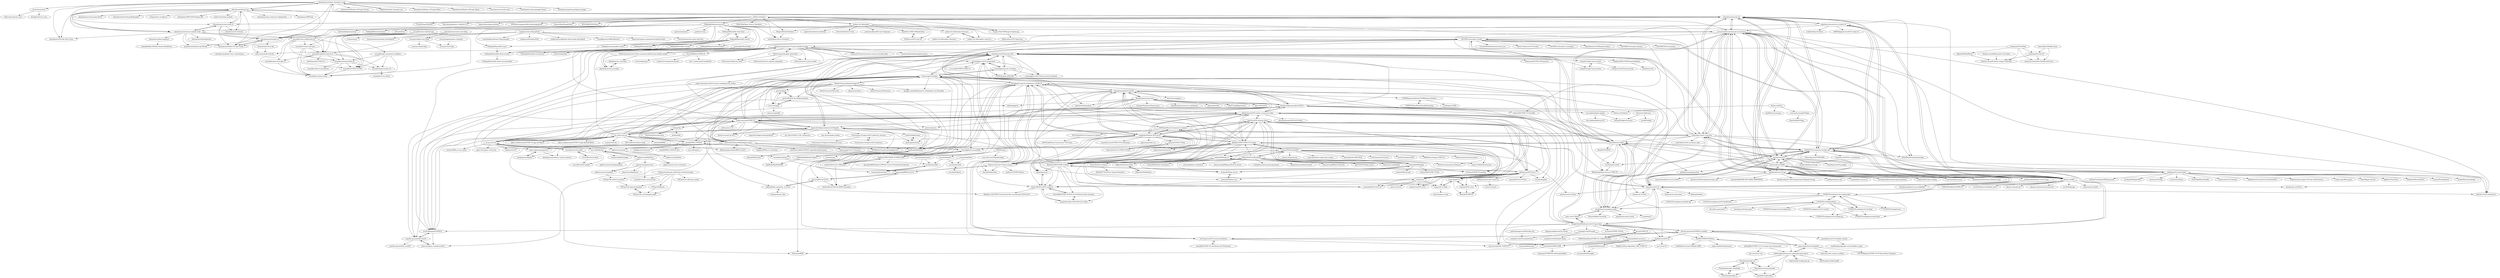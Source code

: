 digraph G {
"liviuschera/noctis" -> "talha-akram/noctis.nvim"
"liviuschera/noctis" -> "kartikp10/noctis.nvim" ["e"=1]
"ahmadawais/shades-of-purple-vscode" -> "ahmadawais/VSCode-Tips-Tricks"
"ahmadawais/shades-of-purple-vscode" -> "ahmadawais/Shades-of-Purple-iTerm2"
"ahmadawais/shades-of-purple-vscode" -> "Rigellute/shades-of-purple.vim"
"ahmadawais/shades-of-purple-vscode" -> "ahmadawais/Emoji-Log"
"ahmadawais/shades-of-purple-vscode" -> "ahmadawais/Shades-of-Purple-Slack"
"ahmadawais/shades-of-purple-vscode" -> "ahmadawais/Shades-of-Purple-Hyper"
"ahmadawais/shades-of-purple-vscode" -> "ahmadawais/ramadan-cli"
"ahmadawais/shades-of-purple-vscode" -> "ahmadawais/corona-cli"
"ahmadawais/shades-of-purple-vscode" -> "dracula/visual-studio-code" ["e"=1]
"ahmadawais/shades-of-purple-vscode" -> "whizkydee/vscode-palenight-theme" ["e"=1]
"ahmadawais/shades-of-purple-vscode" -> "ahmadawais/gatsby-package-manager"
"ahmadawais/shades-of-purple-vscode" -> "ahmadawais/create-node-cli"
"ahmadawais/shades-of-purple-vscode" -> "ahmadawais/awesome-random-stuff"
"ahmadawais/shades-of-purple-vscode" -> "liviuschera/noctis"
"ahmadawais/shades-of-purple-vscode" -> "ahmadawais/Node-CLI-Tips-Tricks"
"ahmadawais/Emoji-Log" -> "ahmadawais/VSCode-Tips-Tricks"
"ahmadawais/Emoji-Log" -> "ahmadawais/corona-cli"
"ahmadawais/Emoji-Log" -> "ahmadawais/awesome-random-stuff"
"ahmadawais/Emoji-Log" -> "ahmadawais/shades-of-purple-vscode"
"ahmadawais/Emoji-Log" -> "ahmadawais/create-node-cli"
"ahmadawais/Emoji-Log" -> "ahmadawais/Node-CLI-Tips-Tricks"
"ahmadawais/Emoji-Log" -> "ahmadawais/wp-continuous-deployment"
"ahmadawais/Emoji-Log" -> "ahmadawais/WPGulp" ["e"=1]
"ahmadawais/Emoji-Log" -> "ahmadawais/ramadan-cli"
"ahmadawais/Emoji-Log" -> "ahmadawais/create-guten-block" ["e"=1]
"ahmadawais/Emoji-Log" -> "ahmadawais/Gutenberg-Boilerplate" ["e"=1]
"ahmadawais/Emoji-Log" -> "ahmadawais/cli-welcome"
"ahmadawais/Emoji-Log" -> "10up/actions-wordpress" ["e"=1]
"ahmadawais/Emoji-Log" -> "ahmadawais/WP-OOP-Settings-API"
"ahmadawais/Emoji-Log" -> "sindresorhus/log-symbols" ["e"=1]
"jamesknelson/create-react-blog" -> "cosmicjs/simple-react-blog"
"jamesknelson/create-react-blog" -> "lorenseanstewart/nextjs-mdx-blog-kit" ["e"=1]
"jamesknelson/create-react-blog" -> "frontarm/navi" ["e"=1]
"pzivich/zEpid" -> "pzivich/Python-for-Epidemiologists"
"pzivich/zEpid" -> "cmrivers/epipy"
"EpiModel/EpiModel-Gallery" -> "EpiModel/EpiModel"
"EpiModel/EpiModel-Gallery" -> "EpiModel/EpiModelHIV"
"R4EPI/sitrep" -> "cran-task-views/Epidemiology"
"R4EPI/sitrep" -> "reconhub/linelist"
"cosmicjs/simple-react-blog" -> "cosmicjs/react-blog"
"cosmicjs/simple-react-blog" -> "cosmicjs/simple-blog"
"TheEconomist/graphic-detail-data" -> "TheEconomist/oecd_regional_inequality"
"TheEconomist/graphic-detail-data" -> "TheEconomist/big-mac-data" ["e"=1]
"TheEconomist/graphic-detail-data" -> "TheEconomist/us-potus-model" ["e"=1]
"TheEconomist/graphic-detail-data" -> "TheEconomist/covid-19-excess-deaths-tracker"
"pzivich/Python-for-Epidemiologists" -> "pzivich/zEpid"
"pzivich/Python-for-Epidemiologists" -> "cmrivers/epipy"
"cmrivers/epipy" -> "cmrivers/episkills"
"cmrivers/epipy" -> "pzivich/zEpid"
"cmrivers/epipy" -> "pzivich/Python-for-Epidemiologists"
"protocaller/ProtoCaller" -> "choderalab/qmlify"
"FoldingAtHome/fah-web-client" -> "FoldingAtHome/fah-control"
"FoldingAtHome/fah-web-client" -> "FoldingAtHome/openmm"
"FoldingAtHome/fah-web-client" -> "FoldingAtHome/fah-client-version"
"Rigellute/shades-of-purple.vim" -> "ahmadawais/shades-of-purple-vscode"
"cosmicjs/appointment-scheduler" -> "cosmicjs/react-blog"
"reconhub/aweek" -> "reconhub/epitrix"
"mountainMath/cansim" -> "mountainMath/cancensus"
"mountainMath/cansim" -> "mountainMath/tongfen"
"FoldingAtHome/fah-client-version" -> "FoldingAtHome/fah-client-osx-uninstaller"
"j-norwood-young/SA-Maps" -> "OpenUpSA/SA-Maps"
"Shaheer-Imam/Black-Jack-Card-Game" -> "Shaheer-Imam/Premier-League-Prediction"
"FoldingAtHome/fah-console" -> "FoldingAtHome/fah-screensaver"
"reconhub/linelist" -> "reconhub/earlyR"
"reconhub/linelist" -> "reconhub/aweek"
"reconhub/epiflows" -> "reconhub/aweek"
"reconhub/epiflows" -> "reconhub/projections"
"RamiKrispin/coronavirus" -> "RamiKrispin/coronavirus_dashboard"
"RamiKrispin/coronavirus" -> "GuangchuangYu/nCov2019"
"RamiKrispin/coronavirus" -> "JohnCoene/coronavirus" ["e"=1]
"RamiKrispin/coronavirus" -> "covid19datahub/COVID19"
"RamiKrispin/coronavirus" -> "joachim-gassen/tidycovid19"
"RamiKrispin/coronavirus" -> "tidymodels/infer" ["e"=1]
"RamiKrispin/coronavirus" -> "MattCowgill/ggannotate" ["e"=1]
"RamiKrispin/coronavirus" -> "mine-cetinkaya-rundel/covid19-r"
"RamiKrispin/coronavirus" -> "dgrtwo/fuzzyjoin" ["e"=1]
"RamiKrispin/coronavirus" -> "beoutbreakprepared/nCoV2019"
"RamiKrispin/coronavirus" -> "gadenbuie/tidyexplain" ["e"=1]
"RamiKrispin/coronavirus" -> "wilkelab/ggtext" ["e"=1]
"RamiKrispin/coronavirus" -> "IndrajeetPatil/statsExpressions" ["e"=1]
"reichlab/covid19-forecast-hub" -> "youyanggu/covid19_projections"
"reichlab/covid19-forecast-hub" -> "midas-network/covid19-scenario-modeling-hub_archive"
"reichlab/covid19-forecast-hub" -> "youyanggu/yyg-seir-simulator"
"reichlab/covid19-forecast-hub" -> "youyanggu/covid19-forecast-hub-evaluation"
"reichlab/covid19-forecast-hub" -> "ryansmcgee/seirsplus"
"reichlab/covid19-forecast-hub" -> "COVIDAnalytics/DELPHI"
"reichlab/covid19-forecast-hub" -> "cdcepi/FluSight-forecast-hub"
"reichlab/covid19-forecast-hub" -> "mobs-lab/mixing-patterns"
"reichlab/covid19-forecast-hub" -> "covid19datahub/COVID19"
"reichlab/covid19-forecast-hub" -> "shaman-lab/COVID-19Projection"
"reichlab/covid19-forecast-hub" -> "cdcepi/Flusight-forecast-data"
"reichlab/covid19-forecast-hub" -> "HopkinsIDD/COVIDScenarioPipeline"
"reichlab/covid19-forecast-hub" -> "EpiModel/EpiModel"
"reichlab/covid19-forecast-hub" -> "COVID19Tracking/covid-tracking-data"
"reichlab/covid19-forecast-hub" -> "InstituteforDiseaseModeling/covasim"
"makers-for-life/makair" -> "RespiraWorks/Ventilator"
"makers-for-life/makair" -> "makers-for-life/makair-firmware"
"makers-for-life/makair" -> "bpetetot/conference-hall-beta" ["e"=1]
"makers-for-life/makair" -> "CleverCloud/clever-tools" ["e"=1]
"makers-for-life/makair" -> "antonioru/beautiful-react-diagrams" ["e"=1]
"makers-for-life/makair" -> "Inspire-Poli-USP/Inspire-OpenLung"
"makers-for-life/makair" -> "makers-for-life/makair-control-ui"
"makers-for-life/makair" -> "jcl5m1/ventilator"
"makers-for-life/makair" -> "AmboVent-1690-108/AmboVent"
"k-sys/covid-19" -> "rtcovidlive/covid-model"
"k-sys/covid-19" -> "ryansmcgee/seirsplus"
"k-sys/covid-19" -> "youyanggu/covid19_projections"
"k-sys/covid-19" -> "ImperialCollegeLondon/covid19model"
"k-sys/covid-19" -> "mrc-ide/covid-sim"
"k-sys/covid-19" -> "nytimes/covid-19-data" ["e"=1]
"k-sys/covid-19" -> "epiforecasts/covid"
"k-sys/covid-19" -> "beoutbreakprepared/nCoV2019"
"k-sys/covid-19" -> "avehtari/BDA_course_Aalto" ["e"=1]
"k-sys/covid-19" -> "mrc-ide/EpiEstim"
"k-sys/covid-19" -> "pymc-devs/pymc-resources" ["e"=1]
"k-sys/covid-19" -> "OxCGRT/covid-policy-tracker"
"k-sys/covid-19" -> "reichlab/covid19-forecast-hub"
"k-sys/covid-19" -> "midas-network/COVID-19"
"k-sys/covid-19" -> "hadley/stats337" ["e"=1]
"COVID19Tracking/covid-tracking" -> "COVID19Tracking/covid-tracking-api"
"COVID19Tracking/covid-tracking" -> "COVID19Tracking/covid-tracking-data"
"COVID19Tracking/covid-tracking" -> "COVID19Tracking/associated-data"
"msaaddev/who-unfollowed-me" -> "msaaddev/github-interact-cli"
"msaaddev/who-unfollowed-me" -> "msaaddev/COVID-19-STAT"
"msaaddev/who-unfollowed-me" -> "msaaddev/password-gen-cli"
"msaaddev/who-unfollowed-me" -> "msaaddev/stackoverflow-cli"
"msaaddev/who-unfollowed-me" -> "msaaddev/csharp-runner"
"msaaddev/who-unfollowed-me" -> "msaaddev/create-next-pwa"
"soroushchehresa/awesome-coronavirus" -> "ExpDev07/coronavirus-tracker-api"
"soroushchehresa/awesome-coronavirus" -> "ahmadawais/corona-cli"
"soroushchehresa/awesome-coronavirus" -> "pomber/covid19"
"soroushchehresa/awesome-coronavirus" -> "neherlab/covid19_scenarios"
"soroushchehresa/awesome-coronavirus" -> "datasets/covid-19"
"soroushchehresa/awesome-coronavirus" -> "disease-sh/API"
"soroushchehresa/awesome-coronavirus" -> "mhdhejazi/CoronaTracker"
"soroushchehresa/awesome-coronavirus" -> "stevenliuyi/covid19"
"soroushchehresa/awesome-coronavirus" -> "covidatlas/coronadatascraper"
"soroushchehresa/awesome-coronavirus" -> "github/covid19-dashboard" ["e"=1]
"soroushchehresa/awesome-coronavirus" -> "AaronWard/covidify"
"soroushchehresa/awesome-coronavirus" -> "WorldHealthOrganization/app" ["e"=1]
"soroushchehresa/awesome-coronavirus" -> "mathdroid/covid-19-api"
"soroushchehresa/awesome-coronavirus" -> "OxCGRT/covid-policy-tracker"
"soroushchehresa/awesome-coronavirus" -> "amodm/api-covid19-in" ["e"=1]
"disease-sh/API" -> "javieraviles/covidAPI"
"disease-sh/API" -> "pomber/covid19"
"disease-sh/API" -> "ExpDev07/coronavirus-tracker-api"
"disease-sh/API" -> "mathdroid/covid-19-api"
"disease-sh/API" -> "ahmadawais/corona-cli"
"disease-sh/API" -> "soroushchehresa/awesome-coronavirus"
"disease-sh/API" -> "disease-sh/node-api"
"disease-sh/API" -> "disease-sh/awesome-novelcovid"
"disease-sh/API" -> "covid19india/api" ["e"=1]
"disease-sh/API" -> "amodm/api-covid19-in" ["e"=1]
"disease-sh/API" -> "datasets/covid-19"
"disease-sh/API" -> "wobsoriano/covid3d" ["e"=1]
"disease-sh/API" -> "CSSEGISandData/COVID-19" ["e"=1]
"disease-sh/API" -> "sagarkarira/coronavirus-tracker-cli"
"disease-sh/API" -> "covid19india/covid19india-react" ["e"=1]
"mhdhejazi/CoronaTracker" -> "alfianlosari/CoronaVirusTrackerSwiftUI" ["e"=1]
"mhdhejazi/CoronaTracker" -> "dopebase/messenger-iOS-chat-swift-firestore" ["e"=1]
"mhdhejazi/CoronaTracker" -> "vitaliy-paliy/Messenger" ["e"=1]
"mhdhejazi/CoronaTracker" -> "eleev/flappy-fly-bird" ["e"=1]
"mhdhejazi/CoronaTracker" -> "AppPear/ChartView" ["e"=1]
"mhdhejazi/CoronaTracker" -> "Dimillian/MovieSwiftUI" ["e"=1]
"mhdhejazi/CoronaTracker" -> "scenee/FloatingPanel" ["e"=1]
"mhdhejazi/CoronaTracker" -> "airbnb/HorizonCalendar" ["e"=1]
"mhdhejazi/CoronaTracker" -> "ExpDev07/coronavirus-tracker-api"
"mhdhejazi/CoronaTracker" -> "AvdLee/CombineSwiftPlayground" ["e"=1]
"mhdhejazi/CoronaTracker" -> "insidegui/MultipeerKit" ["e"=1]
"mhdhejazi/CoronaTracker" -> "youstanzr/YouTag" ["e"=1]
"mhdhejazi/CoronaTracker" -> "twostraws/Sitrep" ["e"=1]
"mhdhejazi/CoronaTracker" -> "SvenTiigi/WhatsNewKit" ["e"=1]
"mhdhejazi/CoronaTracker" -> "julianschiavo/Covidcheck" ["e"=1]
"dai-pch/2019-nCoV-Fit" -> "JacksonWuxs/19nCoV-SEIR-Estimation"
"dai-pch/2019-nCoV-Fit" -> "yijunwang0805/covid-19"
"dai-pch/2019-nCoV-Fit" -> "jakezj/hidden_geometry_of_nCoV"
"ryansmcgee/seirsplus" -> "coronafighter/coronaSEIR"
"ryansmcgee/seirsplus" -> "alsnhll/SEIR_COVID19"
"ryansmcgee/seirsplus" -> "ImperialCollegeLondon/covid19model"
"ryansmcgee/seirsplus" -> "youyanggu/yyg-seir-simulator"
"ryansmcgee/seirsplus" -> "ECheynet/SEIR"
"ryansmcgee/seirsplus" -> "InstituteforDiseaseModeling/covasim"
"ryansmcgee/seirsplus" -> "SoftMatterGroupCambridge/pyross"
"ryansmcgee/seirsplus" -> "reichlab/covid19-forecast-hub"
"ryansmcgee/seirsplus" -> "DataForScience/Epidemiology101"
"ryansmcgee/seirsplus" -> "lisphilar/covid19-sir"
"ryansmcgee/seirsplus" -> "AndyYue1893/COVID-19-SEIR-LSTM"
"ryansmcgee/seirsplus" -> "springer-math/Mathematics-of-Epidemics-on-Networks" ["e"=1]
"ryansmcgee/seirsplus" -> "YiranJing/Coronavirus-Epidemic-COVID-19"
"ryansmcgee/seirsplus" -> "ihmeuw-msca/CurveFit"
"ryansmcgee/seirsplus" -> "EpiModel/EpiModel"
"ExpDev07/coronavirus-tracker-api" -> "soroushchehresa/awesome-coronavirus"
"ExpDev07/coronavirus-tracker-api" -> "disease-sh/API"
"ExpDev07/coronavirus-tracker-api" -> "pomber/covid19"
"ExpDev07/coronavirus-tracker-api" -> "ahmadawais/corona-cli"
"ExpDev07/coronavirus-tracker-api" -> "AaronWard/covidify"
"ExpDev07/coronavirus-tracker-api" -> "javieraviles/covidAPI"
"ExpDev07/coronavirus-tracker-api" -> "mhdhejazi/CoronaTracker"
"ExpDev07/coronavirus-tracker-api" -> "sagarkarira/coronavirus-tracker-cli"
"ExpDev07/coronavirus-tracker-api" -> "neherlab/covid19_scenarios"
"ExpDev07/coronavirus-tracker-api" -> "mathdroid/covid-19-api"
"ExpDev07/coronavirus-tracker-api" -> "datasets/covid-19"
"ExpDev07/coronavirus-tracker-api" -> "Kamaropoulos/COVID19Py"
"ExpDev07/coronavirus-tracker-api" -> "covidatlas/coronadatascraper"
"ExpDev07/coronavirus-tracker-api" -> "WorldHealthOrganization/app" ["e"=1]
"ExpDev07/coronavirus-tracker-api" -> "localeai/covid19-live-visualization" ["e"=1]
"sagarkarira/coronavirus-tracker-cli" -> "ExpDev07/coronavirus-tracker-api"
"sagarkarira/coronavirus-tracker-cli" -> "ahmadawais/corona-cli"
"sagarkarira/coronavirus-tracker-cli" -> "OSSPhilippines/covid19-tracker-cli" ["e"=1]
"sagarkarira/coronavirus-tracker-cli" -> "disease-sh/API"
"sagarkarira/coronavirus-tracker-cli" -> "soroushchehresa/awesome-coronavirus"
"sagarkarira/coronavirus-tracker-cli" -> "pennsignals/chime"
"sagarkarira/coronavirus-tracker-cli" -> "LukeSmithxyz/voidrice" ["e"=1]
"OxCGRT/covid-policy-tracker" -> "OxCGRT/USA-covid-policy"
"OxCGRT/covid-policy-tracker" -> "ActiveConclusion/COVID19_mobility"
"OxCGRT/covid-policy-tracker" -> "CoronaNetDataScience/corona_tscs"
"OxCGRT/covid-policy-tracker" -> "covid19datahub/COVID19"
"OxCGRT/covid-policy-tracker" -> "GoogleCloudPlatform/covid-19-open-data"
"OxCGRT/covid-policy-tracker" -> "YouGov-Data/covid-19-tracker"
"OxCGRT/covid-policy-tracker" -> "owid/covid-19-data" ["e"=1]
"OxCGRT/covid-policy-tracker" -> "echen102/COVID-19-TweetIDs" ["e"=1]
"OxCGRT/covid-policy-tracker" -> "TheEconomist/covid-19-excess-deaths-tracker"
"OxCGRT/covid-policy-tracker" -> "OxCGRT/covid-policy-scratchpad"
"OxCGRT/covid-policy-tracker" -> "lukaslehner/covid19policytrackers"
"OxCGRT/covid-policy-tracker" -> "reichlab/covid19-forecast-hub"
"OxCGRT/covid-policy-tracker" -> "OxCGRT/covid-policy-dataset"
"OxCGRT/covid-policy-tracker" -> "Yu-Group/covid19-severity-prediction"
"OxCGRT/covid-policy-tracker" -> "beoutbreakprepared/nCoV2019"
"beoutbreakprepared/nCoV2019" -> "midas-network/COVID-19"
"beoutbreakprepared/nCoV2019" -> "covid19datahub/COVID19"
"beoutbreakprepared/nCoV2019" -> "epiforecasts/covid"
"beoutbreakprepared/nCoV2019" -> "covidatlas/coronadatascraper"
"beoutbreakprepared/nCoV2019" -> "echen102/COVID-19-TweetIDs" ["e"=1]
"beoutbreakprepared/nCoV2019" -> "dsfsi/covid19africa"
"beoutbreakprepared/nCoV2019" -> "OxCGRT/covid-policy-tracker"
"beoutbreakprepared/nCoV2019" -> "descarteslabs/DL-COVID-19"
"beoutbreakprepared/nCoV2019" -> "RamiKrispin/coronavirus"
"beoutbreakprepared/nCoV2019" -> "ryansmcgee/seirsplus"
"beoutbreakprepared/nCoV2019" -> "reichlab/covid19-forecast-hub"
"beoutbreakprepared/nCoV2019" -> "GuangchuangYu/nCov2019"
"beoutbreakprepared/nCoV2019" -> "globalcitizen/2019-wuhan-coronavirus-data"
"beoutbreakprepared/nCoV2019" -> "cmu-delphi/delphi-epidata"
"beoutbreakprepared/nCoV2019" -> "ImperialCollegeLondon/covid19model"
"lispc/covid19-citymap-china" -> "839Studio/Novel-Coronavirus-Updates"
"lispc/covid19-citymap-china" -> "shfshanyue/2019-ncov"
"lispc/covid19-citymap-china" -> "BlankerL/DXY-COVID-19-Crawler"
"lispc/covid19-citymap-china" -> "hack-fang/nCov"
"lispc/covid19-citymap-china" -> "lzxue/yiqingditu"
"lispc/covid19-citymap-china" -> "globalcitizen/2019-wuhan-coronavirus-data"
"lispc/covid19-citymap-china" -> "sangyx/nCoV-Map"
"lispc/covid19-citymap-china" -> "veaba/ncov"
"lispc/covid19-citymap-china" -> "wuhan2020/map-viz"
"lispc/covid19-citymap-china" -> "BlankerL/DXY-COVID-19-Data"
"lispc/covid19-citymap-china" -> "wuhan2020/WebApp"
"lispc/covid19-citymap-china" -> "wuhan2020/api-server"
"lispc/covid19-citymap-china" -> "cuihuan/2019_nCov"
"lispc/covid19-citymap-china" -> "canghailan/Wuhan-2019-nCoV"
"lispc/covid19-citymap-china" -> "cesiumlab/2019-nCoV-3d" ["e"=1]
"InstituteforDiseaseModeling/covasim" -> "synthpops/synthpops"
"InstituteforDiseaseModeling/covasim" -> "petroniocandido/COVID19_AgentBasedSimulation" ["e"=1]
"InstituteforDiseaseModeling/covasim" -> "BDI-pathogens/OpenABM-Covid19"
"InstituteforDiseaseModeling/covasim" -> "Jasminapg/Covid-19-Analysis"
"InstituteforDiseaseModeling/covasim" -> "mobs-lab/mixing-patterns"
"InstituteforDiseaseModeling/covasim" -> "EpiModel/EpiModel"
"InstituteforDiseaseModeling/covasim" -> "ryansmcgee/seirsplus"
"InstituteforDiseaseModeling/covasim" -> "kieshaprem/synthetic-contact-matrices"
"InstituteforDiseaseModeling/covasim" -> "SoftMatterGroupCambridge/pyross"
"InstituteforDiseaseModeling/covasim" -> "HopkinsIDD/ncov_incubation"
"TheEconomist/covid-19-excess-deaths-tracker" -> "TheEconomist/covid-19-the-economist-global-excess-deaths-model"
"TheEconomist/covid-19-excess-deaths-tracker" -> "Financial-Times/coronavirus-excess-mortality-data"
"TheEconomist/covid-19-excess-deaths-tracker" -> "TheEconomist/us-potus-model" ["e"=1]
"TheEconomist/covid-19-excess-deaths-tracker" -> "TheEconomist/big-mac-data" ["e"=1]
"TheEconomist/covid-19-excess-deaths-tracker" -> "TheEconomist/graphic-detail-data"
"TheEconomist/covid-19-excess-deaths-tracker" -> "VictimOfMaths/COVID-19"
"TheEconomist/covid-19-excess-deaths-tracker" -> "akarlinsky/world_mortality"
"TheEconomist/covid-19-excess-deaths-tracker" -> "covid19datahub/COVID19"
"TheEconomist/covid-19-excess-deaths-tracker" -> "joachim-gassen/tidycovid19"
"TheEconomist/covid-19-excess-deaths-tracker" -> "reichlab/covid19-forecast-hub"
"TheEconomist/covid-19-excess-deaths-tracker" -> "OxCGRT/covid-policy-tracker"
"TheEconomist/covid-19-excess-deaths-tracker" -> "youyanggu/covid19_projections"
"TheEconomist/covid-19-excess-deaths-tracker" -> "wilkelab/ggtext" ["e"=1]
"TheEconomist/covid-19-excess-deaths-tracker" -> "gadenbuie/tidyexplain" ["e"=1]
"TheEconomist/covid-19-excess-deaths-tracker" -> "vincentarelbundock/modelsummary" ["e"=1]
"saadpasta/react-blog-github" -> "mddanishyusuf/gatsby-theme-blog-with-github"
"saadpasta/react-blog-github" -> "ahmadawais/ramadan-cli"
"saadpasta/react-blog-github" -> "cosmicjs/simple-react-blog"
"saadpasta/react-blog-github" -> "msaaddev/github-interact-cli"
"saadpasta/react-blog-github" -> "davidkpiano/useEffectReducer" ["e"=1]
"saadpasta/react-blog-github" -> "gaearon/suspense-experimental-github-demo" ["e"=1]
"saadpasta/react-blog-github" -> "tannerlinsley/react-query-devtools" ["e"=1]
"saadpasta/react-blog-github" -> "remarkablemark/react-blog-example"
"saadpasta/react-blog-github" -> "saadpasta/developerFolio" ["e"=1]
"wuhan2020/wuhan2020" -> "2019ncovmemory/nCovMemory" ["e"=1]
"wuhan2020/wuhan2020" -> "BlankerL/DXY-COVID-19-Crawler"
"wuhan2020/wuhan2020" -> "wuhan2020/WebApp"
"wuhan2020/wuhan2020" -> "Pratitya/COVID-19-timeline" ["e"=1]
"wuhan2020/wuhan2020" -> "wenyan-lang/wenyan" ["e"=1]
"wuhan2020/wuhan2020" -> "BlankerL/DXY-COVID-19-Data"
"wuhan2020/wuhan2020" -> "menzi11/BullshitGenerator" ["e"=1]
"wuhan2020/wuhan2020" -> "wuhan2020/map-viz"
"wuhan2020/wuhan2020" -> "easychen/howto-make-more-money" ["e"=1]
"wuhan2020/wuhan2020" -> "formulahendry/955.WLB" ["e"=1]
"wuhan2020/wuhan2020" -> "evil-huawei/evil-huawei" ["e"=1]
"wuhan2020/wuhan2020" -> "KikiLetGo/VirusBroadcast"
"wuhan2020/wuhan2020" -> "testerSunshine/12306" ["e"=1]
"wuhan2020/wuhan2020" -> "MSWorkers/support.996.ICU" ["e"=1]
"wuhan2020/wuhan2020" -> "chinese-poetry/chinese-poetry" ["e"=1]
"mrc-ide/covid-sim" -> "ImperialCollegeLondon/covid19model"
"mrc-ide/covid-sim" -> "ryansmcgee/seirsplus"
"mrc-ide/covid-sim" -> "InstituteforDiseaseModeling/covasim"
"mrc-ide/covid-sim" -> "k-sys/covid-19"
"mrc-ide/covid-sim" -> "ukhsa-collaboration/COVID-19-app-iOS-BETA" ["e"=1]
"mrc-ide/covid-sim" -> "reichlab/covid19-forecast-hub"
"mrc-ide/covid-sim" -> "TheEconomist/covid-19-excess-deaths-tracker"
"mrc-ide/covid-sim" -> "ukhsa-collaboration/COVID-19-app-Android-BETA" ["e"=1]
"mrc-ide/covid-sim" -> "midas-network/COVID-19"
"mrc-ide/covid-sim" -> "BDI-pathogens/OpenABM-Covid19"
"mrc-ide/covid-sim" -> "SoftMatterGroupCambridge/pyross"
"mrc-ide/covid-sim" -> "cmmid/covid-uk"
"mrc-ide/covid-sim" -> "RSE-leaders/evidence-bank"
"mrc-ide/covid-sim" -> "epiforecasts/covid"
"mrc-ide/covid-sim" -> "mitmath/6S083" ["e"=1]
"datasets/covid-19" -> "pomber/covid19"
"datasets/covid-19" -> "datasets/awesome-data" ["e"=1]
"datasets/covid-19" -> "soroushchehresa/awesome-coronavirus"
"datasets/covid-19" -> "datahq/dataflows" ["e"=1]
"datasets/covid-19" -> "ExpDev07/coronavirus-tracker-api"
"datasets/covid-19" -> "ImperialCollegeLondon/covid19model"
"datasets/covid-19" -> "neherlab/covid19_scenarios"
"datasets/covid-19" -> "COVID19Tracking/covid-tracking-data"
"datasets/covid-19" -> "owid/covid-19-data" ["e"=1]
"datasets/covid-19" -> "ahmadawais/corona-cli"
"datasets/covid-19" -> "AaronWard/covidify"
"datasets/covid-19" -> "GoogleCloudPlatform/covid-19-open-data"
"datasets/covid-19" -> "nytimes/covid-19-data" ["e"=1]
"datasets/covid-19" -> "covidatlas/coronadatascraper"
"datasets/covid-19" -> "github/covid19-dashboard" ["e"=1]
"dsfsi/covid19za" -> "dsfsi/covid19africa"
"dsfsi/covid19za" -> "JayWelsh/coronamap"
"dsfsi/covid19za" -> "j-norwood-young/SA-Maps"
"jcl5m1/ventilator" -> "PubInv/covid19-vent-list"
"jcl5m1/ventilator" -> "CSSALTlab/Open_Source_Ventilator"
"jcl5m1/ventilator" -> "makers-for-life/makair"
"jcl5m1/ventilator" -> "ProtofyTeam/OxyGEN"
"jcl5m1/ventilator" -> "Mascobot/pandemic-ventilator-2.0"
"jcl5m1/ventilator" -> "popsolutions/openventilator"
"jcl5m1/ventilator" -> "FoldingAtHome/coronavirus"
"jcl5m1/ventilator" -> "soroushchehresa/awesome-coronavirus"
"jcl5m1/ventilator" -> "ermtl/Open-Source-Ventilator"
"jcl5m1/ventilator" -> "DIY-Beatmungsgerat/diy-beatmungsgeraet"
"jcl5m1/ventilator" -> "iliasam/OpenSimpleLidar" ["e"=1]
"jcl5m1/ventilator" -> "RespiraWorks/Ventilator"
"jcl5m1/ventilator" -> "neherlab/covid19_scenarios"
"jcl5m1/ventilator" -> "Inspire-Poli-USP/Inspire-OpenLung"
"jcl5m1/ventilator" -> "BCN3D/BCN3D-Moveo" ["e"=1]
"stevenliuyi/covid19" -> "WeileiZeng/Open-Source-COVID-19" ["e"=1]
"neherlab/covid19_scenarios" -> "ImperialCollegeLondon/covid19model"
"neherlab/covid19_scenarios" -> "soroushchehresa/awesome-coronavirus"
"neherlab/covid19_scenarios" -> "pomber/covid19"
"neherlab/covid19_scenarios" -> "alsnhll/SEIR_COVID19"
"neherlab/covid19_scenarios" -> "ExpDev07/coronavirus-tracker-api"
"neherlab/covid19_scenarios" -> "ryansmcgee/seirsplus"
"neherlab/covid19_scenarios" -> "ahmadawais/corona-cli"
"neherlab/covid19_scenarios" -> "reichlab/covid19-forecast-hub"
"neherlab/covid19_scenarios" -> "github/covid19-dashboard" ["e"=1]
"neherlab/covid19_scenarios" -> "neherlab/covid19_scenarios_data"
"neherlab/covid19_scenarios" -> "datasets/covid-19"
"neherlab/covid19_scenarios" -> "covidatlas/coronadatascraper"
"neherlab/covid19_scenarios" -> "coronafighter/coronaSEIR"
"neherlab/covid19_scenarios" -> "AaronWard/covidify"
"neherlab/covid19_scenarios" -> "mhdhejazi/CoronaTracker"
"covidatlas/coronadatascraper" -> "covidatlas/li"
"covidatlas/coronadatascraper" -> "PotentialWeb/CoronaTab"
"covidatlas/coronadatascraper" -> "open-covid-19/data"
"covidatlas/coronadatascraper" -> "beoutbreakprepared/nCoV2019"
"covidatlas/coronadatascraper" -> "hyperknot/country-levels"
"covidatlas/coronadatascraper" -> "AaronWard/covidify"
"covidatlas/coronadatascraper" -> "soroushchehresa/awesome-coronavirus"
"covidatlas/coronadatascraper" -> "COVID19Tracking/website"
"GoogleCloudPlatform/covid-19-open-data" -> "ActiveConclusion/COVID19_mobility"
"GoogleCloudPlatform/covid-19-open-data" -> "OxCGRT/covid-policy-tracker"
"GoogleCloudPlatform/covid-19-open-data" -> "covid19datahub/COVID19"
"GoogleCloudPlatform/covid-19-open-data" -> "open-covid-19/data"
"GoogleCloudPlatform/covid-19-open-data" -> "CSSEGISandData/COVID-19_Unified-Dataset"
"GoogleCloudPlatform/covid-19-open-data" -> "lisphilar/covid19-sir"
"GoogleCloudPlatform/covid-19-open-data" -> "govex/COVID-19"
"GoogleCloudPlatform/covid-19-open-data" -> "youyanggu/covid19_projections"
"GoogleCloudPlatform/covid-19-open-data" -> "thepanacealab/covid19_twitter" ["e"=1]
"GoogleCloudPlatform/covid-19-open-data" -> "reichlab/covid19-forecast-hub"
"GoogleCloudPlatform/covid-19-open-data" -> "GeoDS/COVID19USFlows"
"GoogleCloudPlatform/covid-19-open-data" -> "stccenter/COVID-19-Data"
"GoogleCloudPlatform/covid-19-open-data" -> "datasets/covid-19"
"GoogleCloudPlatform/covid-19-open-data" -> "descarteslabs/DL-COVID-19"
"GoogleCloudPlatform/covid-19-open-data" -> "ccodwg/Covid19Canada"
"ahmadawais/corona-cli" -> "ExpDev07/coronavirus-tracker-api"
"ahmadawais/corona-cli" -> "soroushchehresa/awesome-coronavirus"
"ahmadawais/corona-cli" -> "disease-sh/API"
"ahmadawais/corona-cli" -> "ahmadawais/Emoji-Log"
"ahmadawais/corona-cli" -> "ahmadawais/ramadan-cli"
"ahmadawais/corona-cli" -> "neherlab/covid19_scenarios"
"ahmadawais/corona-cli" -> "ahmadawais/create-node-cli"
"ahmadawais/corona-cli" -> "mhdhejazi/CoronaTracker"
"ahmadawais/corona-cli" -> "ahmadawais/awesome-random-stuff"
"ahmadawais/corona-cli" -> "ahmadawais/shades-of-purple-vscode"
"ahmadawais/corona-cli" -> "ahmadawais/Node-CLI-Tips-Tricks"
"ahmadawais/corona-cli" -> "sagarkarira/coronavirus-tracker-cli"
"ahmadawais/corona-cli" -> "datasets/covid-19"
"ahmadawais/corona-cli" -> "pomber/covid19"
"ahmadawais/corona-cli" -> "WorldHealthOrganization/app" ["e"=1]
"shfshanyue/2019-ncov" -> "border1px/2019-nCov"
"shfshanyue/2019-ncov" -> "BlankerL/DXY-COVID-19-Crawler"
"shfshanyue/2019-ncov" -> "hack-fang/nCov"
"shfshanyue/2019-ncov" -> "cuihuan/2019_nCov"
"shfshanyue/2019-ncov" -> "lispc/covid19-citymap-china"
"shfshanyue/2019-ncov" -> "cesiumlab/2019-nCoV-3d" ["e"=1]
"shfshanyue/2019-ncov" -> "veaba/ncov"
"shfshanyue/2019-ncov" -> "xieyezi/2019-nCoV-Virus"
"shfshanyue/2019-ncov" -> "BlankerL/DXY-COVID-19-Data"
"shfshanyue/2019-ncov" -> "Moyck/2019NCOV"
"shfshanyue/2019-ncov" -> "sangyx/nCoV-Map"
"shfshanyue/2019-ncov" -> "lzxue/yiqingditu"
"shfshanyue/2019-ncov" -> "shfshanyue/you-dont-need-vps"
"shfshanyue/2019-ncov" -> "jianxu305/nCov2019_analysis"
"midas-network/COVID-19" -> "beoutbreakprepared/nCoV2019"
"midas-network/COVID-19" -> "EpiModel/EpiModel"
"midas-network/COVID-19" -> "ryansmcgee/seirsplus"
"midas-network/COVID-19" -> "ImperialCollegeLondon/covid19model"
"midas-network/COVID-19" -> "InstituteforDiseaseModeling/covasim"
"midas-network/COVID-19" -> "calthaus/ncov-cfr"
"midas-network/COVID-19" -> "globalcitizen/2019-wuhan-coronavirus-data"
"midas-network/COVID-19" -> "nextstrain/ncov" ["e"=1]
"midas-network/COVID-19" -> "reichlab/covid19-forecast-hub"
"midas-network/COVID-19" -> "Yu-Group/covid19-severity-prediction"
"midas-network/COVID-19" -> "pennsignals/chime"
"midas-network/COVID-19" -> "alsnhll/SEIR_COVID19"
"midas-network/COVID-19" -> "covid19datahub/COVID19"
"midas-network/COVID-19" -> "cdcepi/zika"
"midas-network/COVID-19" -> "ihmeuw-msca/CurveFit"
"rtcovidlive/covid-model" -> "rtcovidlive/covid-dash"
"rtcovidlive/covid-model" -> "rtcovidlive/rtlive-global"
"rtcovidlive/covid-model" -> "k-sys/covid-19"
"tarunk04/COVID-19-CaseStudy-and-Predictions" -> "Yu-Group/covid19-severity-prediction"
"Lewuathe/COVID19-SIR" -> "lisphilar/covid19-sir"
"Lewuathe/COVID19-SIR" -> "ECheynet/SEIR"
"Lewuathe/COVID19-SIR" -> "benmaier/COVID19CaseNumberModel"
"DataForScience/Epidemiology101" -> "cmrivers/epipy"
"DataForScience/Epidemiology101" -> "pzivich/Python-for-Epidemiologists"
"DataForScience/Epidemiology101" -> "ryansmcgee/seirsplus"
"DataForScience/Epidemiology101" -> "pzivich/zEpid"
"DataForScience/Epidemiology101" -> "EpiModel/EpiModel"
"DataForScience/Epidemiology101" -> "DataForScience/Networks" ["e"=1]
"DataForScience/Epidemiology101" -> "springer-math/Mathematics-of-Epidemics-on-Networks" ["e"=1]
"DataForScience/Epidemiology101" -> "silpara/simulators"
"DataForScience/Epidemiology101" -> "DataForScience/Timeseries" ["e"=1]
"COVID19Tracking/covid-tracking-data" -> "COVID19Tracking/covid-tracking"
"COVID19Tracking/covid-tracking-data" -> "COVID19Tracking/associated-data"
"COVID19Tracking/covid-tracking-data" -> "COVID19Tracking/website"
"COVID19Tracking/covid-tracking-data" -> "COVID19Tracking/issues"
"COVID19Tracking/covid-tracking-data" -> "COVID19Tracking/covid-tracking-api"
"COVID19Tracking/covid-tracking-data" -> "COVID19Tracking/covid-public-api"
"COVID19Tracking/covid-tracking-data" -> "reichlab/covid19-forecast-hub"
"COVID19Tracking/covid-tracking-data" -> "COVID19Tracking/covid19-datafetcher"
"BlankerL/DXY-COVID-19-Data" -> "BlankerL/DXY-COVID-19-Crawler"
"BlankerL/DXY-COVID-19-Data" -> "canghailan/Wuhan-2019-nCoV"
"BlankerL/DXY-COVID-19-Data" -> "jianxu305/nCov2019_analysis"
"BlankerL/DXY-COVID-19-Data" -> "Pratitya/COVID-19-timeline" ["e"=1]
"BlankerL/DXY-COVID-19-Data" -> "shfshanyue/2019-ncov"
"BlankerL/DXY-COVID-19-Data" -> "YiranJing/Coronavirus-Epidemic-COVID-19"
"BlankerL/DXY-COVID-19-Data" -> "Avens666/COVID-19-2019-nCoV-Infection-Data-cleaning-"
"BlankerL/DXY-COVID-19-Data" -> "wuhan2020/wuhan2020"
"BlankerL/DXY-COVID-19-Data" -> "pzhaonet/ncovr"
"BlankerL/DXY-COVID-19-Data" -> "lispc/covid19-citymap-china"
"BlankerL/DXY-COVID-19-Data" -> "globalcitizen/2019-wuhan-coronavirus-data"
"BlankerL/DXY-COVID-19-Data" -> "839Studio/Novel-Coronavirus-Updates"
"BlankerL/DXY-COVID-19-Data" -> "GuangchuangYu/nCov2019"
"BlankerL/DXY-COVID-19-Data" -> "lyupin/Visualize-DXY-2019-nCov-Data"
"BlankerL/DXY-COVID-19-Data" -> "cesiumlab/2019-nCoV-3d" ["e"=1]
"KikiLetGo/VirusBroadcast" -> "wuhan2020/wuhan2020"
"KikiLetGo/VirusBroadcast" -> "BlankerL/DXY-COVID-19-Data"
"KikiLetGo/VirusBroadcast" -> "BlankerL/DXY-COVID-19-Crawler"
"KikiLetGo/VirusBroadcast" -> "2019ncovmemory/nCovMemory" ["e"=1]
"KikiLetGo/VirusBroadcast" -> "YunxiuXu/Virus-School"
"KikiLetGo/VirusBroadcast" -> "y1han/epidemic-simulation"
"KikiLetGo/VirusBroadcast" -> "menzi11/BullshitGenerator" ["e"=1]
"KikiLetGo/VirusBroadcast" -> "KikiLetGo/UniverseSim"
"KikiLetGo/VirusBroadcast" -> "hansonwang99/Spring-Boot-In-Action" ["e"=1]
"KikiLetGo/VirusBroadcast" -> "CodingDocs/advanced-programmer" ["e"=1]
"KikiLetGo/VirusBroadcast" -> "zhegexiaohuozi/SeimiCrawler" ["e"=1]
"KikiLetGo/VirusBroadcast" -> "Pratitya/COVID-19-timeline" ["e"=1]
"KikiLetGo/VirusBroadcast" -> "hansonwang99/JavaCollection" ["e"=1]
"KikiLetGo/VirusBroadcast" -> "qq53182347/liugh-parent" ["e"=1]
"KikiLetGo/VirusBroadcast" -> "zhanyong-wan/dongbei" ["e"=1]
"ahmadawais/create-node-cli" -> "ahmadawais/Node-CLI-Tips-Tricks"
"ahmadawais/create-node-cli" -> "ahmadawais/ramadan-cli"
"ahmadawais/create-node-cli" -> "ahmadawais/awesome-random-stuff"
"ahmadawais/create-node-cli" -> "ahmadawais/cli-welcome"
"ahmadawais/create-node-cli" -> "ahmadawais/Emoji-Log"
"ahmadawais/create-node-cli" -> "ahmadawais/corona-cli"
"yijunwang0805/covid-19" -> "JacksonWuxs/19nCoV-SEIR-Estimation"
"yijunwang0805/covid-19" -> "dai-pch/2019-nCoV-Fit"
"yijunwang0805/covid-19" -> "Glacier-Ice/Covid-19-data-science"
"Glacier-Ice/Covid-19-data-science" -> "yijunwang0805/covid-19"
"Glacier-Ice/Covid-19-data-science" -> "YiranJing/Coronavirus-Epidemic-COVID-19"
"Glacier-Ice/Covid-19-data-science" -> "parksw3/COVID19-Korea"
"Glacier-Ice/Covid-19-data-science" -> "chrism0dwk/wuhan"
"Avens666/COVID-19-2019-nCoV-Infection-Data-cleaning-" -> "lyupin/Visualize-DXY-2019-nCov-Data"
"Avens666/COVID-19-2019-nCoV-Infection-Data-cleaning-" -> "jianxu305/nCov2019_analysis"
"mine-cetinkaya-rundel/covid19-r" -> "joachim-gassen/tidycovid19"
"JieYingWu/COVID-19_US_County-level_Summaries" -> "jhu-cisst/cisst-saw" ["e"=1]
"JieYingWu/COVID-19_US_County-level_Summaries" -> "SafeGraphInc/awesome-safegraph-datascience"
"jianxu305/nCov2019_analysis" -> "lyupin/Visualize-DXY-2019-nCov-Data"
"jianxu305/nCov2019_analysis" -> "Avens666/COVID-19-2019-nCoV-Infection-Data-cleaning-"
"jianxu305/nCov2019_analysis" -> "Minghou-Lei/COVID-19-historical-data-visualization-2019-nCoV-"
"jianxu305/nCov2019_analysis" -> "pzhaonet/ncovr"
"pomber/covid19" -> "disease-sh/API"
"pomber/covid19" -> "ExpDev07/coronavirus-tracker-api"
"pomber/covid19" -> "backtrackbaba/covid-api"
"pomber/covid19" -> "soroushchehresa/awesome-coronavirus"
"pomber/covid19" -> "neherlab/covid19_scenarios"
"pomber/covid19" -> "datasets/covid-19"
"pomber/covid19" -> "javieraviles/covidAPI"
"pomber/covid19" -> "github/covid19-dashboard" ["e"=1]
"pomber/covid19" -> "ahmadawais/corona-cli"
"pomber/covid19" -> "covidatlas/coronadatascraper"
"pomber/covid19" -> "AaronWard/covidify"
"pomber/covid19" -> "stevenliuyi/covid19"
"pomber/covid19" -> "rlindskog/covid19-graphql"
"pomber/covid19" -> "mhdhejazi/CoronaTracker"
"pomber/covid19" -> "mathdroid/covid-19-api"
"canghailan/Wuhan-2019-nCoV" -> "BlankerL/DXY-COVID-19-Data"
"canghailan/Wuhan-2019-nCoV" -> "BlankerL/DXY-COVID-19-Crawler"
"canghailan/Wuhan-2019-nCoV" -> "GuangchuangYu/nCov2019"
"canghailan/Wuhan-2019-nCoV" -> "839Studio/Novel-Coronavirus-Updates"
"canghailan/Wuhan-2019-nCoV" -> "YiranJing/Coronavirus-Epidemic-COVID-19"
"canghailan/Wuhan-2019-nCoV" -> "jianxu305/nCov2019_analysis"
"canghailan/Wuhan-2019-nCoV" -> "Glacier-Ice/Covid-19-data-science"
"canghailan/Wuhan-2019-nCoV" -> "globalcitizen/2019-wuhan-coronavirus-data"
"canghailan/Wuhan-2019-nCoV" -> "nghuyong/weibo-cov" ["e"=1]
"canghailan/Wuhan-2019-nCoV" -> "pzhaonet/ncovr"
"canghailan/Wuhan-2019-nCoV" -> "lispc/covid19-citymap-china"
"canghailan/Wuhan-2019-nCoV" -> "zwdnet/2019-nCov-SIRmodel"
"canghailan/Wuhan-2019-nCoV" -> "eAzure/COVID-19-Data"
"canghailan/Wuhan-2019-nCoV" -> "simonblowsnow/COVID-19-Visualization" ["e"=1]
"canghailan/Wuhan-2019-nCoV" -> "veaba/ncov"
"mathdroid/covid-19-api" -> "mathdroid/indonesia-covid-19-api"
"mathdroid/covid-19-api" -> "disease-sh/API"
"mathdroid/covid-19-api" -> "rizmaulana/kotlin-mvvm-covid19" ["e"=1]
"mathdroid/covid-19-api" -> "kawalcovid19/wargabantuwarga.com" ["e"=1]
"mathdroid/covid-19-api" -> "farizdotid/DAFTAR-API-LOKAL-INDONESIA" ["e"=1]
"mathdroid/covid-19-api" -> "hendisantika/List-All-Programming-Telegram-Group" ["e"=1]
"mathdroid/covid-19-api" -> "gadingnst/quran-api" ["e"=1]
"mathdroid/covid-19-api" -> "mazipan/baca-quran.id" ["e"=1]
"mathdroid/covid-19-api" -> "ExpDev07/coronavirus-tracker-api"
"mathdroid/covid-19-api" -> "novalagung/dasarpemrogramangolang" ["e"=1]
"mathdroid/covid-19-api" -> "soroushchehresa/awesome-coronavirus"
"mathdroid/covid-19-api" -> "phpid-jakarta/ajari-koding" ["e"=1]
"mathdroid/covid-19-api" -> "javieraviles/covidAPI"
"mathdroid/covid-19-api" -> "rioastamal/quran-json" ["e"=1]
"mathdroid/covid-19-api" -> "GitIndonesia/awesome-indonesia-repo" ["e"=1]
"Placekey/placekey-notebooks" -> "Placekey/placekey-js"
"Placekey/placekey-notebooks" -> "Placekey/placekey-py"
"youyanggu/covid19_projections" -> "youyanggu/yyg-seir-simulator"
"youyanggu/covid19_projections" -> "reichlab/covid19-forecast-hub"
"youyanggu/covid19_projections" -> "youyanggu/covid19-forecast-hub-evaluation"
"youyanggu/covid19_projections" -> "COVIDAnalytics/DELPHI"
"youyanggu/covid19_projections" -> "Yu-Group/covid19-severity-prediction"
"youyanggu/covid19_projections" -> "scc-usc/ReCOVER-COVID-19"
"Inspire-Poli-USP/Inspire-OpenLung" -> "HPparanhos/CITI-OpenLung"
"YunxiuXu/Virus-School" -> "HelixNGC7293/Virus-Spread-Simulator"
"GuangchuangYu/nCov2019" -> "JohnCoene/coronavirus" ["e"=1]
"GuangchuangYu/nCov2019" -> "canghailan/Wuhan-2019-nCoV"
"GuangchuangYu/nCov2019" -> "RamiKrispin/coronavirus"
"GuangchuangYu/nCov2019" -> "YiranJing/Coronavirus-Epidemic-COVID-19"
"GuangchuangYu/nCov2019" -> "Glacier-Ice/Covid-19-data-science"
"GuangchuangYu/nCov2019" -> "pzhaonet/ncovr"
"GuangchuangYu/nCov2019" -> "globalcitizen/2019-wuhan-coronavirus-data"
"GuangchuangYu/nCov2019" -> "joachim-gassen/tidycovid19"
"GuangchuangYu/nCov2019" -> "AaronWard/covidify"
"GuangchuangYu/nCov2019" -> "houyunhuang/ggcor"
"GuangchuangYu/nCov2019" -> "WeileiZeng/Open-Source-COVID-19" ["e"=1]
"GuangchuangYu/nCov2019" -> "COVIDExposureIndices/COVIDExposureIndices"
"839Studio/Novel-Coronavirus-Updates" -> "lispc/covid19-citymap-china"
"839Studio/Novel-Coronavirus-Updates" -> "canghailan/Wuhan-2019-nCoV"
"839Studio/Novel-Coronavirus-Updates" -> "839-Studio/Novel-Coronavirus-Updates"
"eAzure/COVID-19-Data" -> "eAzure/Code-For-COVID-19-Data"
"BlankerL/DXY-COVID-19-Crawler" -> "BlankerL/DXY-COVID-19-Data"
"BlankerL/DXY-COVID-19-Crawler" -> "shfshanyue/2019-ncov"
"BlankerL/DXY-COVID-19-Crawler" -> "canghailan/Wuhan-2019-nCoV"
"BlankerL/DXY-COVID-19-Crawler" -> "wuhan2020/wuhan2020"
"BlankerL/DXY-COVID-19-Crawler" -> "globalcitizen/2019-wuhan-coronavirus-data"
"BlankerL/DXY-COVID-19-Crawler" -> "lispc/covid19-citymap-china"
"BlankerL/DXY-COVID-19-Crawler" -> "hack-fang/nCov"
"BlankerL/DXY-COVID-19-Crawler" -> "veaba/ncov"
"BlankerL/DXY-COVID-19-Crawler" -> "YiranJing/Coronavirus-Epidemic-COVID-19"
"BlankerL/DXY-COVID-19-Crawler" -> "pzhaonet/ncovr"
"BlankerL/DXY-COVID-19-Crawler" -> "wuhan2020/map-viz"
"BlankerL/DXY-COVID-19-Crawler" -> "jianxu305/nCov2019_analysis"
"BlankerL/DXY-COVID-19-Crawler" -> "cesiumlab/2019-nCoV-3d" ["e"=1]
"BlankerL/DXY-COVID-19-Crawler" -> "839Studio/Novel-Coronavirus-Updates"
"BlankerL/DXY-COVID-19-Crawler" -> "GuangchuangYu/nCov2019"
"coronafighter/coronaSEIR" -> "yijunwang0805/covid-19"
"coronafighter/coronaSEIR" -> "AndyYue1893/COVID-19-SEIR-LSTM"
"coronafighter/coronaSEIR" -> "alsnhll/SEIR_COVID19"
"pastelsky/covid-19-mobility-tracker" -> "mattkerlogue/google-covid-mobility-scrape"
"veaba/ncov" -> "sangyx/nCoV-Map"
"veaba/ncov" -> "cesiumlab/2019-nCoV-3d" ["e"=1]
"veaba/ncov" -> "shfshanyue/2019-ncov"
"veaba/ncov" -> "jianxu305/nCov2019_analysis"
"veaba/ncov" -> "renmu123/ncov"
"veaba/ncov" -> "globalcitizen/2019-wuhan-coronavirus-data"
"veaba/ncov" -> "border1px/2019-nCov"
"veaba/ncov" -> "BlankerL/DXY-COVID-19-Crawler"
"sangyx/nCoV-Map" -> "hack-fang/nCov"
"sangyx/nCoV-Map" -> "hack-fang/ncov-map"
"AaronWard/covidify" -> "JohnCoene/coronavirus" ["e"=1]
"AaronWard/covidify" -> "globalcitizen/2019-wuhan-coronavirus-data"
"AaronWard/covidify" -> "coronafighter/coronaSEIR"
"AaronWard/covidify" -> "ExpDev07/coronavirus-tracker-api"
"AaronWard/covidify" -> "GuangchuangYu/nCov2019"
"AaronWard/covidify" -> "YiranJing/Coronavirus-Epidemic-COVID-19"
"AaronWard/covidify" -> "Rank23/COVID19"
"AaronWard/covidify" -> "WeileiZeng/Open-Source-COVID-19" ["e"=1]
"AaronWard/covidify" -> "stevenliuyi/covid19"
"AaronWard/covidify" -> "covidatlas/coronadatascraper"
"AaronWard/covidify" -> "Glacier-Ice/Covid-19-data-science"
"AaronWard/covidify" -> "ryansmcgee/seirsplus"
"AaronWard/covidify" -> "phildini/stayinghomeclub"
"AaronWard/covidify" -> "soroushchehresa/awesome-coronavirus"
"globalcitizen/2019-wuhan-coronavirus-data" -> "BlankerL/DXY-COVID-19-Crawler"
"globalcitizen/2019-wuhan-coronavirus-data" -> "lispc/covid19-citymap-china"
"globalcitizen/2019-wuhan-coronavirus-data" -> "AaronWard/covidify"
"globalcitizen/2019-wuhan-coronavirus-data" -> "GuangchuangYu/nCov2019"
"globalcitizen/2019-wuhan-coronavirus-data" -> "veaba/ncov"
"globalcitizen/2019-wuhan-coronavirus-data" -> "canghailan/Wuhan-2019-nCoV"
"globalcitizen/2019-wuhan-coronavirus-data" -> "Glacier-Ice/Covid-19-data-science"
"globalcitizen/2019-wuhan-coronavirus-data" -> "YiranJing/Coronavirus-Epidemic-COVID-19"
"globalcitizen/2019-wuhan-coronavirus-data" -> "midas-network/COVID-19"
"globalcitizen/2019-wuhan-coronavirus-data" -> "BlankerL/DXY-COVID-19-Data"
"globalcitizen/2019-wuhan-coronavirus-data" -> "beoutbreakprepared/nCoV2019"
"globalcitizen/2019-wuhan-coronavirus-data" -> "Pratitya/COVID-19-timeline" ["e"=1]
"globalcitizen/2019-wuhan-coronavirus-data" -> "nextstrain/ncov" ["e"=1]
"globalcitizen/2019-wuhan-coronavirus-data" -> "aboutmydreams/2019-nCoV-data"
"globalcitizen/2019-wuhan-coronavirus-data" -> "shfshanyue/2019-ncov"
"CSSALTlab/Open_Source_Ventilator" -> "ermtl/Open-Source-Ventilator"
"BDI-pathogens/OpenABM-Covid19" -> "InstituteforDiseaseModeling/covasim"
"COVID19Tracking/website" -> "COVID19Tracking/covid-tracking"
"COVID19Tracking/website" -> "COVID19Tracking/covid-tracking-data"
"COVID19Tracking/website" -> "COVID19Tracking/covid-tracking-api"
"COVID19Tracking/website" -> "COVID19Tracking/issues"
"COVID19Tracking/website" -> "COVID19Tracking/covid-tracking-dash"
"COVID19Tracking/website" -> "covidatlas/coronadatascraper"
"COVID19Tracking/website" -> "COVID19Tracking/covid-19-crawler"
"COVID19Tracking/website" -> "COVID19Tracking/associated-data"
"COVID19Tracking/website" -> "sdras/hero-generator" ["e"=1]
"COVID19Tracking/website" -> "charliegerard/safe-space" ["e"=1]
"wuhan2020/map-viz" -> "wuhan2020/data-sync"
"wuhan2020/map-viz" -> "Glacier-Ice/Covid-19-data-science"
"wuhan2020/map-viz" -> "wuhan2020/WebApp"
"wuhan2020/map-viz" -> "wuhan2020/api-server"
"wuhan2020/map-viz" -> "wuhan2020/shimo-sheet2json"
"joachim-gassen/tidycovid19" -> "joachim-gassen/tidy_covid19"
"joachim-gassen/tidycovid19" -> "mine-cetinkaya-rundel/covid19-r"
"joachim-gassen/tidycovid19" -> "covid19datahub/COVID19"
"wuhan2020/WebApp" -> "wuhan2020/api-server"
"wuhan2020/WebApp" -> "wuhan2020/data-sync"
"wuhan2020/WebApp" -> "wuhan2020/wuhan2020"
"wuhan2020/WebApp" -> "wuhan2020/map-viz"
"wuhan2020/WebApp" -> "wuhan2020/rest-api"
"wuhan2020/WebApp" -> "wuhan2020/COVID-19-Nav"
"wuhan2020/WebApp" -> "lispc/covid19-citymap-china"
"eAzure/Code-For-COVID-19-Data" -> "eAzure/COVID-19-Data"
"mobs-lab/mixing-patterns" -> "synthpops/synthpops"
"mobs-lab/mixing-patterns" -> "kieshaprem/synthetic-contact-matrices"
"open-covid-19/data" -> "covidatlas/coronadatascraper"
"open-covid-19/data" -> "GoogleCloudPlatform/covid-19-open-data"
"839-Studio/Novel-Coronavirus-Updates" -> "839-Studio/Noval-Coronavirus-763-Cases"
"snap-stanford/covid-mobility" -> "SafeGraphInc/awesome-safegraph-datascience"
"snap-stanford/covid-mobility" -> "lalessan/scales_human_mobility" ["e"=1]
"snap-stanford/covid-mobility" -> "GeoDS/COVID19USFlows"
"snap-stanford/covid-mobility" -> "USCOVIDpolicy/COVID-19-US-State-Policy-Database"
"alsnhll/SEIR_COVID19" -> "coronafighter/coronaSEIR"
"alsnhll/SEIR_COVID19" -> "mrc-ide/squire"
"alsnhll/SEIR_COVID19" -> "ryansmcgee/seirsplus"
"alsnhll/SEIR_COVID19" -> "benflips/nCovForecast"
"alsnhll/SEIR_COVID19" -> "alsnhll/SEIR_COVID19_Dev"
"alsnhll/SEIR_COVID19" -> "ECheynet/SEIR"
"VictimOfMaths/COVID-19" -> "zumbov2/votemapswitzerland"
"VictimOfMaths/COVID-19" -> "nhs-r-community/FunnelPlotR"
"VictimOfMaths/COVID-19" -> "rCarto/spikemap"
"FoldingAtHome/coronavirus" -> "FoldingAtHome/fah-control"
"FoldingAtHome/coronavirus" -> "FoldingAtHome/covid-moonshot"
"FoldingAtHome/coronavirus" -> "FoldingAtHome/fah-web-client"
"FoldingAtHome/coronavirus" -> "soroushchehresa/awesome-coronavirus"
"FoldingAtHome/coronavirus" -> "FoldingAtHome/fah-issues"
"FoldingAtHome/coronavirus" -> "FoldingCommunity/fah-viewer"
"FoldingAtHome/coronavirus" -> "openmm/openmm" ["e"=1]
"FoldingAtHome/coronavirus" -> "geohot/corona" ["e"=1]
"FoldingAtHome/coronavirus" -> "choderalab/openmmtools" ["e"=1]
"FoldingAtHome/coronavirus" -> "ExpDev07/coronavirus-tracker-api"
"FoldingAtHome/coronavirus" -> "FoldingAtHome/openmm"
"FoldingAtHome/coronavirus" -> "neherlab/covid19_scenarios"
"FoldingAtHome/coronavirus" -> "FoldingAtHome/containers"
"FoldingAtHome/coronavirus" -> "midas-network/COVID-19"
"FoldingAtHome/coronavirus" -> "mdtraj/mdtraj" ["e"=1]
"RespiraWorks/Ventilator" -> "ermtl/Open-Source-Ventilator"
"Financial-Times/coronavirus-excess-mortality-data" -> "TheEconomist/covid-19-excess-deaths-tracker"
"zwdnet/2019-nCov-SIRmodel" -> "YiranJing/Coronavirus-Epidemic-COVID-19"
"zwdnet/2019-nCov-SIRmodel" -> "AndyYue1893/COVID-19-SEIR-LSTM"
"zwdnet/2019-nCov-SIRmodel" -> "JacksonWuxs/19nCoV-SEIR-Estimation"
"ahmadawais/awesome-random-stuff" -> "ahmadawais/Node-CLI-Tips-Tricks"
"ahmadawais/awesome-random-stuff" -> "ahmadawais/ramadan-cli"
"ahmadawais/awesome-random-stuff" -> "ahmadawais/VSCode-Tips-Tricks"
"ahmadawais/awesome-random-stuff" -> "ahmadawais/Emoji-Log-VSCode"
"ahmadawais/awesome-random-stuff" -> "ahmadawais/create-node-cli"
"ahmadawais/awesome-random-stuff" -> "ahmadawais/deno-beginner"
"ahmadawais/awesome-random-stuff" -> "ahmadawais/Emoji-Log"
"ahmadawais/awesome-random-stuff" -> "ahmadawais/hacktoberfest"
"ahmadawais/awesome-random-stuff" -> "msaaddev/github-interact-cli"
"ahmadawais/awesome-random-stuff" -> "msaaddev/who-unfollowed-me"
"EpiModel/EpiModel" -> "EpiModel/EpiModel-Gallery"
"EpiModel/EpiModel" -> "EpiModel/EpiModelHIV"
"EpiModel/EpiModel" -> "statnet/ergm" ["e"=1]
"EpiModel/EpiModel" -> "reconhub/incidence"
"YiranJing/Coronavirus-Epidemic-COVID-19" -> "zwdnet/2019-nCov-SIRmodel"
"YiranJing/Coronavirus-Epidemic-COVID-19" -> "yijunwang0805/covid-19"
"YiranJing/Coronavirus-Epidemic-COVID-19" -> "Glacier-Ice/Covid-19-data-science"
"YiranJing/Coronavirus-Epidemic-COVID-19" -> "chrism0dwk/wuhan"
"YiranJing/Coronavirus-Epidemic-COVID-19" -> "Minghou-Lei/COVID-19-historical-data-visualization-2019-nCoV-"
"YiranJing/Coronavirus-Epidemic-COVID-19" -> "jianxu305/nCov2019_analysis"
"YiranJing/Coronavirus-Epidemic-COVID-19" -> "AndyYue1893/COVID-19-SEIR-LSTM"
"YiranJing/Coronavirus-Epidemic-COVID-19" -> "Lewuathe/COVID19-SIR"
"YiranJing/Coronavirus-Epidemic-COVID-19" -> "canghailan/Wuhan-2019-nCoV"
"YiranJing/Coronavirus-Epidemic-COVID-19" -> "JacksonWuxs/19nCoV-SEIR-Estimation"
"YiranJing/Coronavirus-Epidemic-COVID-19" -> "GuangchuangYu/nCov2019"
"YiranJing/Coronavirus-Epidemic-COVID-19" -> "dai-pch/2019-nCoV-Fit"
"YiranJing/Coronavirus-Epidemic-COVID-19" -> "ryansmcgee/seirsplus"
"YiranJing/Coronavirus-Epidemic-COVID-19" -> "jakezj/hidden_geometry_of_nCoV"
"YiranJing/Coronavirus-Epidemic-COVID-19" -> "839Studio/Novel-Coronavirus-Updates"
"ImperialCollegeLondon/covid19model" -> "mrc-ide/covid-sim"
"ImperialCollegeLondon/covid19model" -> "ryansmcgee/seirsplus"
"ImperialCollegeLondon/covid19model" -> "neherlab/covid19_scenarios"
"ImperialCollegeLondon/covid19model" -> "midas-network/COVID-19"
"ImperialCollegeLondon/covid19model" -> "Priesemann-Group/covid19_inference_forecast"
"ImperialCollegeLondon/covid19model" -> "ImperialCollegeLondon/epidemia"
"ImperialCollegeLondon/covid19model" -> "reichlab/covid19-forecast-hub"
"ImperialCollegeLondon/covid19model" -> "mrc-ide/COVID19_CFR_submission"
"ImperialCollegeLondon/covid19model" -> "datasets/covid-19"
"ImperialCollegeLondon/covid19model" -> "CodeForPhilly/chime"
"ImperialCollegeLondon/covid19model" -> "EpiModel/EpiModel"
"ImperialCollegeLondon/covid19model" -> "ihmeuw-msca/CurveFit"
"ImperialCollegeLondon/covid19model" -> "epiforecasts/covid"
"ImperialCollegeLondon/covid19model" -> "stan-dev/example-models" ["e"=1]
"ImperialCollegeLondon/covid19model" -> "SoftMatterGroupCambridge/pyross"
"wuhan2020/api-server" -> "wuhan2020/WebApp"
"wuhan2020/api-server" -> "wuhan2020/data-sync"
"SoftMatterGroupCambridge/pyross" -> "lukastk/PyRossGeo"
"Priesemann-Group/covid19_inference" -> "Priesemann-Group/covid19_inference_forecast"
"wuhan2020/data-sync" -> "wuhan2020/api-server"
"GeoDS/COVID19USFlows" -> "scikit-mobility/DeepGravity" ["e"=1]
"GeoDS/COVID19USFlows" -> "snap-stanford/covid-mobility"
"GeoDS/COVID19USFlows" -> "GeoDS/IntraCounty-Mobility-SEIR"
"AndyYue1893/COVID-19-SEIR-LSTM" -> "zwdnet/2019-nCov-SIRmodel"
"AndyYue1893/COVID-19-SEIR-LSTM" -> "coronafighter/coronaSEIR"
"AndyYue1893/COVID-19-SEIR-LSTM" -> "aparajitad60/Stacked-LSTM-for-Covid-19-Outbreak-Prediction"
"leiii/population_flow" -> "jakezj/hidden_geometry_of_nCoV"
"CSSEGISandData/COVID-19_Unified-Dataset" -> "govex/COVID-19"
"AmboVent-1690-108/AmboVent" -> "PubInv/covid19-vent-list"
"sleepyqadir/TechFolio" -> "sleepyqadir/Covid-19"
"sleepyqadir/TechFolio" -> "kazzastic/Tensorflow-BuildFromSource"
"sleepyqadir/TechFolio" -> "AQadir64/HelloWorld"
"sleepyqadir/TechFolio" -> "Shaheer-Imam/Premier-League-Prediction"
"sleepyqadir/TechFolio" -> "soha-moosa/node-auth-kit"
"epiforecasts/EpiNow2" -> "epinowcast/epinowcast"
"epiforecasts/EpiNow2" -> "epiforecasts/covidregionaldata"
"epiforecasts/EpiNow2" -> "mrc-ide/EpiEstim"
"epiforecasts/EpiNow2" -> "epiforecasts/scoringutils"
"epiforecasts/EpiNow2" -> "epiforecasts/covid-rt-estimates"
"COVID19StatePolicy/SocialDistancing" -> "COVIDExposureIndices/COVIDExposureIndices"
"javieraviles/covidAPI" -> "disease-sh/API"
"javieraviles/covidAPI" -> "ExpDev07/coronavirus-tracker-api"
"javieraviles/covidAPI" -> "pomber/covid19"
"javieraviles/covidAPI" -> "mathdroid/covid-19-api"
"javieraviles/covidAPI" -> "AaronWard/covidify"
"javieraviles/covidAPI" -> "phildini/stayinghomeclub"
"javieraviles/covidAPI" -> "mhdhejazi/CoronaTracker"
"javieraviles/covidAPI" -> "soroushchehresa/awesome-coronavirus"
"javieraviles/covidAPI" -> "globalcitizen/2019-wuhan-coronavirus-data"
"CodeForPhilly/chime" -> "pennsignals/chime"
"hrbrmstr/cdcfluview" -> "cdcepi/FluSight-forecasts"
"hrbrmstr/cdcfluview" -> "jarad/FluSight"
"covid19datahub/COVID19" -> "joachim-gassen/tidycovid19"
"covid19datahub/COVID19" -> "mine-cetinkaya-rundel/covid19-r"
"ccodwg/Covid19Canada" -> "ccodwg/CovidTimelineCanada"
"ccodwg/Covid19Canada" -> "mountainMath/cancensus"
"ccodwg/Covid19Canada" -> "ccodwg/Covid19CanadaArchive"
"Priesemann-Group/covid19_inference_forecast" -> "Priesemann-Group/covid19_inference"
"Priesemann-Group/covid19_inference_forecast" -> "Priesemann-Group/covid_bayesian_mcmc"
"PubInv/covid19-vent-list" -> "AmboVent-1690-108/AmboVent"
"lisphilar/covid19-sir" -> "Lewuathe/COVID19-SIR"
"lisphilar/covid19-sir" -> "p-j-r/covid-19"
"lisphilar/covid19-sir" -> "PingEnLu/Time-dependent_SIR_COVID-19"
"ActiveConclusion/COVID19_mobility" -> "lisphilar/covid19-sir"
"ActiveConclusion/COVID19_mobility" -> "pastelsky/covid-19-mobility-tracker"
"ActiveConclusion/COVID19_mobility" -> "descarteslabs/DL-COVID-19"
"ActiveConclusion/COVID19_mobility" -> "GoogleCloudPlatform/covid-19-open-data"
"ActiveConclusion/COVID19_mobility" -> "snap-stanford/covid-mobility"
"ActiveConclusion/COVID19_mobility" -> "Yu-Group/covid19-severity-prediction"
"ActiveConclusion/COVID19_mobility" -> "GeoDS/COVID19USFlows"
"ActiveConclusion/COVID19_mobility" -> "OxCGRT/covid-policy-tracker"
"ActiveConclusion/COVID19_mobility" -> "SafeGraphInc/awesome-safegraph-datascience"
"epiforecasts/covid" -> "epiforecasts/EpiNow"
"epiforecasts/covid" -> "epiforecasts/covid-rt-estimates"
"youyanggu/yyg-seir-simulator" -> "youyanggu/covid19_projections"
"youyanggu/yyg-seir-simulator" -> "reichlab/covid19-forecast-hub"
"youyanggu/yyg-seir-simulator" -> "youyanggu/covid19-forecast-hub-evaluation"
"youyanggu/yyg-seir-simulator" -> "COVIDAnalytics/DELPHI"
"youyanggu/yyg-seir-simulator" -> "ryansmcgee/seirsplus"
"AQadir64/HelloWorld" -> "Shaheer-Imam/Premier-League-Prediction"
"hack-fang/nCov" -> "cuihuan/2019_nCov"
"hack-fang/nCov" -> "sangyx/nCoV-Map"
"hack-fang/nCov" -> "Moyck/2019NCOV"
"border1px/2019-nCov" -> "shfshanyue/2019-ncov"
"KikiLetGo/UniverseSim" -> "KikiLetGo/DimReduce"
"govex/COVID-19" -> "CSSEGISandData/COVID-19_Unified-Dataset"
"SafeGraphInc/safegraph_py" -> "SafeGraphInc/awesome-safegraph-datascience"
"SafeGraphInc/awesome-safegraph-datascience" -> "SafeGraphInc/safegraph_py"
"SafeGraphInc/awesome-safegraph-datascience" -> "SafeGraphInc/SafeGraphR"
"SafeGraphInc/awesome-safegraph-datascience" -> "snap-stanford/covid-mobility"
"SafeGraphInc/awesome-safegraph-datascience" -> "JosiahParry/placekey"
"SafeGraphInc/awesome-safegraph-datascience" -> "Placekey/awesome-placekey"
"SafeGraphInc/awesome-safegraph-datascience" -> "Placekey/placekey-py"
"synthpops/synthpops" -> "mobs-lab/mixing-patterns"
"rtcovidlive/covid-dash" -> "rtcovidlive/covid-model"
"rtcovidlive/covid-dash" -> "rtcovidlive/rtlive-global"
"COVIDExposureIndices/COVIDExposureIndices" -> "COVID19StatePolicy/SocialDistancing"
"COVIDExposureIndices/COVIDExposureIndices" -> "rexdouglass/TIGR"
"FoldingAtHome/covid-moonshot" -> "choderalab/qmlify"
"makers-for-life/makair-control-ui" -> "makers-for-life/makair-firmware"
"makers-for-life/makair-firmware" -> "makers-for-life/makair-control-ui"
"makers-for-life/makair-firmware" -> "makers-for-life/makair-telemetry"
"HopkinsIDD/COVIDScenarioPipeline" -> "dsheldon/covid"
"Yu-Group/covid19-severity-prediction" -> "tarunk04/COVID-19-CaseStudy-and-Predictions"
"Yu-Group/covid19-severity-prediction" -> "ActiveConclusion/COVID19_mobility"
"Yu-Group/covid19-severity-prediction" -> "youyanggu/covid19_projections"
"Yu-Group/covid19-severity-prediction" -> "Lewuathe/COVID19-SIR"
"Yu-Group/covid19-severity-prediction" -> "descarteslabs/DL-COVID-19"
"Placekey/placekey-py" -> "Placekey/awesome-placekey"
"Placekey/placekey-py" -> "Placekey/placekey-notebooks"
"Placekey/placekey-py" -> "Placekey/placekey-js"
"Placekey/placekey-py" -> "JosiahParry/placekey"
"pennsignals/chime" -> "CodeForPhilly/chime"
"msaaddev/github-interact-cli" -> "msaaddev/COVID-19-STAT"
"msaaddev/github-interact-cli" -> "msaaddev/password-gen-cli"
"msaaddev/github-interact-cli" -> "msaaddev/csharp-runner"
"msaaddev/github-interact-cli" -> "msaaddev/geo-location-cli"
"msaaddev/github-interact-cli" -> "iqrafatimame/COVID-19"
"msaaddev/github-interact-cli" -> "msaaddev/stackoverflow-cli"
"Saim-Akhtar/Stalker-Insta" -> "sleepyqadir/Covid-19"
"Saim-Akhtar/Stalker-Insta" -> "kazzastic/Tensorflow-BuildFromSource"
"andrewthong/covid19tracker-api" -> "ccodwg/Covid19CanadaArchive"
"epiforecasts/scoringutils" -> "CDCgov/Rt-without-renewal"
"ahmadawais/ramadan-cli" -> "ahmadawais/Node-CLI-Tips-Tricks"
"ahmadawais/ramadan-cli" -> "NomanGul/octocat-day"
"ahmadawais/ramadan-cli" -> "ahmadawais/Emoji-Log-VSCode"
"ahmadawais/ramadan-cli" -> "soha-moosa/node-auth-kit"
"shfshanyue/you-dont-need-vps" -> "hustcc/warpart"
"jakezj/hidden_geometry_of_nCoV" -> "leiii/population_flow"
"jakezj/hidden_geometry_of_nCoV" -> "dai-pch/2019-nCoV-Fit"
"mathdroid/indonesia-covid-19-api" -> "tibudiyanto/jakarta-vax-availability" ["e"=1]
"Placekey/placekey-js" -> "Placekey/placekey-notebooks"
"pzhaonet/ncovr" -> "jianxu305/nCov2019_analysis"
"ahmadawais/deno-beginner" -> "ahmadbilaldev/GitHub-Actions-WordPress"
"cuihuan/2019_nCov" -> "Moyck/2019NCOV"
"cuihuan/2019_nCov" -> "hack-fang/nCov"
"NomanGul/octocat-day" -> "soha-moosa/node-auth-kit"
"lyupin/Visualize-DXY-2019-nCov-Data" -> "jianxu305/nCov2019_analysis"
"lyupin/Visualize-DXY-2019-nCov-Data" -> "Avens666/COVID-19-2019-nCoV-Infection-Data-cleaning-"
"msaaddev/password-gen-cli" -> "msaaddev/csharp-runner"
"msaaddev/geo-location-cli" -> "msaaddev/Cross-Zoom"
"sleepyqadir/Covid-19" -> "Shaheer-Imam/Premier-League-Prediction"
"sleepyqadir/Covid-19" -> "kazzastic/Tensorflow-BuildFromSource"
"msaaddev/COVID-19-STAT" -> "msaaddev/csharp-runner"
"TheEconomist/covid-19-the-economist-global-excess-deaths-model" -> "TheEconomist/covid-19-excess-deaths-tracker"
"TheEconomist/covid-19-the-economist-global-excess-deaths-model" -> "dkobak/excess-mortality"
"TheEconomist/covid-19-the-economist-global-excess-deaths-model" -> "akarlinsky/world_mortality"
"cmu-delphi/delphi-epidata" -> "cdcepi/FluSight-forecasts"
"cmu-delphi/delphi-epidata" -> "cmu-delphi/epiforecast-R"
"dkobak/excess-mortality" -> "akarlinsky/world_mortality"
"FoldingAtHome/fah-issues" -> "FoldingAtHome/fah-client-version"
"msaaddev/create-next-pwa" -> "msaaddev/csharp-runner"
"msaaddev/create-next-pwa" -> "msaaddev/COVID-19-STAT"
"msaaddev/create-next-pwa" -> "msaaddev/github-interact-cli"
"msaaddev/create-next-pwa" -> "msaaddev/stackoverflow-cli"
"akarlinsky/world_mortality" -> "dkobak/excess-mortality"
"akarlinsky/world_mortality" -> "TheEconomist/covid-19-excess-deaths-tracker"
"midas-network/covid19-scenario-modeling-hub_archive" -> "mobs-lab/mixing-patterns"
"KikiLetGo/DimReduce" -> "KikiLetGo/UniverseSim"
"msaaddev/new-tailwind-app" -> "msaaddev/create-next-pwa"
"msaaddev/new-tailwind-app" -> "msaaddev/COVID-19-STAT"
"msaaddev/new-tailwind-app" -> "msaaddev/csharp-runner"
"msaaddev/new-tailwind-app" -> "msaaddev/git-commands-workflows"
"msaaddev/new-tailwind-app" -> "msaaddev/github-interact-cli"
"msaaddev/new-tailwind-app" -> "msaaddev/stackoverflow-cli"
"msaaddev/new-tailwind-app" -> "msaaddev/who-unfollowed-me"
"Placekey/awesome-placekey" -> "Placekey/placekey-py"
"Placekey/awesome-placekey" -> "JosiahParry/placekey"
"Placekey/awesome-placekey" -> "Placekey/placekey-js"
"msaaddev/git-commands-workflows" -> "msaaddev/COVID-19-STAT"
"msaaddev/git-commands-workflows" -> "msaaddev/stackoverflow-cli"
"msaaddev/git-commands-workflows" -> "msaaddev/csharp-runner"
"msaaddev/git-commands-workflows" -> "msaaddev/geo-location-cli"
"ahmadawais/Node-CLI-Tips-Tricks" -> "ahmadawais/github-stars-contributions"
"ahmadawais/Node-CLI-Tips-Tricks" -> "ahmadawais/ramadan-cli"
"msaaddev/stackoverflow-cli" -> "msaaddev/COVID-19-STAT"
"msaaddev/stackoverflow-cli" -> "msaaddev/docx-to-markdown"
"msaaddev/stackoverflow-cli" -> "msaaddev/csharp-runner"
"msaaddev/stackoverflow-cli" -> "msaaddev/geo-location-cli"
"mrc-ide/EpiEstim" -> "reconhub/incidence"
"mrc-ide/EpiEstim" -> "epiforecasts/EpiNow2"
"mrc-ide/EpiEstim" -> "jstockwin/EpiEstimApp"
"epinowcast/epinowcast" -> "adrian-lison/EpiSewer"
"epinowcast/epinowcast" -> "epiforecasts/scoringutils"
"epinowcast/epinowcast" -> "reichlab/variant-nowcast-hub"
"cdcepi/Flusight-forecast-data" -> "cdcepi/FluSight-forecast-hub"
"reconhub/incidence" -> "reconhub/projections"
"reconhub/incidence" -> "reconhub/earlyR"
"cdcepi/zika" -> "BuzzFeedNews/zika-data"
"cdcepi/zika" -> "blab/nextflu" ["e"=1]
"BuzzFeedNews/zika-data" -> "cdcepi/zika"
"cdcepi/FluSight-forecast-hub" -> "CDCgov/covid19-forecast-hub"
"cdcepi/FluSight-forecast-hub" -> "cdcepi/Flusight-forecast-data"
"reconhub/epicontacts" -> "reconhub/earlyR"
"reconhub/epicontacts" -> "reconhub/projections"
"CDCgov/wastewater-informed-covid-forecasting" -> "CDCgov/cfa-epinow2-pipeline"
"CDCgov/wastewater-informed-covid-forecasting" -> "reichlab/variant-nowcast-hub"
"CDCgov/wastewater-informed-covid-forecasting" -> "CDCgov/cfa-viral-lineage-model"
"CDCgov/wastewater-informed-covid-forecasting" -> "CDCgov/Rt-without-renewal"
"CDCgov/wastewater-informed-covid-forecasting" -> "CDCgov/ww-inference-model"
"CDCgov/wastewater-informed-covid-forecasting" -> "CDCgov/PyRenew"
"CDCgov/PyRenew" -> "CDCgov/cfa-viral-lineage-model"
"CDCgov/Rt-without-renewal" -> "CDCgov/cfa-epinow2-pipeline"
"CDCgov/cfa-viral-lineage-model" -> "CDCgov/cfa-epinow2-pipeline"
"CDCgov/cfa-epinow2-pipeline" -> "CDCgov/cfa-viral-lineage-model"
"FoldingAtHome/fah-control" -> "FoldingAtHome/fah-web-client"
"FoldingAtHome/fah-control" -> "FoldingCommunity/fah-viewer"
"FoldingAtHome/fah-control" -> "FoldingAtHome/fah-issues"
"FoldingAtHome/fah-control" -> "FoldingAtHome/fah-console"
"FoldingAtHome/fah-control" -> "FoldingAtHome/fah-client-version"
"FoldingAtHome/fah-control" -> "FoldingAtHome/covid-moonshot"
"FoldingAtHome/fah-control" -> "FoldingAtHome/openmm"
"mountainMath/cancensus" -> "mountainMath/cansim"
"mountainMath/cancensus" -> "mountainMath/tongfen"
"mountainMath/cancensus" -> "mountainMath/cmhc"
"FoldingCommunity/fah-viewer" -> "FoldingAtHome/fah-client-version"
"reconhub/epitrix" -> "reconhub/aweek"
"reconhub/earlyR" -> "reconhub/projections"
"reconhub/projections" -> "reconhub/earlyR"
"liviuschera/noctis" ["l"="-10.191,17.395"]
"talha-akram/noctis.nvim" ["l"="-10.206,17.36"]
"kartikp10/noctis.nvim" ["l"="-11.084,-10.289"]
"ahmadawais/shades-of-purple-vscode" ["l"="-10.148,17.487"]
"ahmadawais/VSCode-Tips-Tricks" ["l"="-10.121,17.464"]
"ahmadawais/Shades-of-Purple-iTerm2" ["l"="-10.198,17.446"]
"Rigellute/shades-of-purple.vim" ["l"="-10.168,17.456"]
"ahmadawais/Emoji-Log" ["l"="-10.113,17.499"]
"ahmadawais/Shades-of-Purple-Slack" ["l"="-10.182,17.49"]
"ahmadawais/Shades-of-Purple-Hyper" ["l"="-10.192,17.472"]
"ahmadawais/ramadan-cli" ["l"="-10.077,17.494"]
"ahmadawais/corona-cli" ["l"="-10.147,17.598"]
"dracula/visual-studio-code" ["l"="-55.722,7.307"]
"whizkydee/vscode-palenight-theme" ["l"="29.226,-28.78"]
"ahmadawais/gatsby-package-manager" ["l"="-10.154,17.434"]
"ahmadawais/create-node-cli" ["l"="-10.103,17.529"]
"ahmadawais/awesome-random-stuff" ["l"="-10.092,17.475"]
"ahmadawais/Node-CLI-Tips-Tricks" ["l"="-10.123,17.518"]
"ahmadawais/wp-continuous-deployment" ["l"="-10.1,17.434"]
"ahmadawais/WPGulp" ["l"="11.856,-35.276"]
"ahmadawais/create-guten-block" ["l"="11.924,-35.297"]
"ahmadawais/Gutenberg-Boilerplate" ["l"="11.832,-35.381"]
"ahmadawais/cli-welcome" ["l"="-10.076,17.518"]
"10up/actions-wordpress" ["l"="11.899,-35.489"]
"ahmadawais/WP-OOP-Settings-API" ["l"="-10.126,17.439"]
"sindresorhus/log-symbols" ["l"="-0.887,-35.893"]
"jamesknelson/create-react-blog" ["l"="-9.865,17.296"]
"cosmicjs/simple-react-blog" ["l"="-9.9,17.345"]
"lorenseanstewart/nextjs-mdx-blog-kit" ["l"="10.989,-29.729"]
"frontarm/navi" ["l"="-4.323,-29.237"]
"pzivich/zEpid" ["l"="-10.359,17.688"]
"pzivich/Python-for-Epidemiologists" ["l"="-10.347,17.672"]
"cmrivers/epipy" ["l"="-10.367,17.668"]
"EpiModel/EpiModel-Gallery" ["l"="-10.211,17.82"]
"EpiModel/EpiModel" ["l"="-10.235,17.83"]
"EpiModel/EpiModelHIV" ["l"="-10.196,17.823"]
"R4EPI/sitrep" ["l"="-10.073,18.112"]
"cran-task-views/Epidemiology" ["l"="-10.062,18.135"]
"reconhub/linelist" ["l"="-10.09,18.073"]
"cosmicjs/react-blog" ["l"="-9.858,17.341"]
"cosmicjs/simple-blog" ["l"="-9.896,17.318"]
"TheEconomist/graphic-detail-data" ["l"="-10.337,18.011"]
"TheEconomist/oecd_regional_inequality" ["l"="-10.364,18.038"]
"TheEconomist/big-mac-data" ["l"="40.589,35.441"]
"TheEconomist/us-potus-model" ["l"="39.217,35.822"]
"TheEconomist/covid-19-excess-deaths-tracker" ["l"="-10.286,17.973"]
"cmrivers/episkills" ["l"="-10.384,17.634"]
"protocaller/ProtoCaller" ["l"="-9.97,17.59"]
"choderalab/qmlify" ["l"="-9.995,17.611"]
"FoldingAtHome/fah-web-client" ["l"="-10.048,17.668"]
"FoldingAtHome/fah-control" ["l"="-10.031,17.669"]
"FoldingAtHome/openmm" ["l"="-10.056,17.68"]
"FoldingAtHome/fah-client-version" ["l"="-10.018,17.679"]
"cosmicjs/appointment-scheduler" ["l"="-9.824,17.334"]
"reconhub/aweek" ["l"="-10.072,18.073"]
"reconhub/epitrix" ["l"="-10.059,18.087"]
"mountainMath/cansim" ["l"="-10.141,18.14"]
"mountainMath/cancensus" ["l"="-10.144,18.116"]
"mountainMath/tongfen" ["l"="-10.126,18.141"]
"FoldingAtHome/fah-client-osx-uninstaller" ["l"="-9.995,17.667"]
"j-norwood-young/SA-Maps" ["l"="-10.443,18.038"]
"OpenUpSA/SA-Maps" ["l"="-10.459,18.055"]
"Shaheer-Imam/Black-Jack-Card-Game" ["l"="-9.941,17.33"]
"Shaheer-Imam/Premier-League-Prediction" ["l"="-9.954,17.347"]
"FoldingAtHome/fah-console" ["l"="-10.002,17.646"]
"FoldingAtHome/fah-screensaver" ["l"="-9.982,17.633"]
"reconhub/earlyR" ["l"="-10.116,18.023"]
"reconhub/epiflows" ["l"="-10.087,18.047"]
"reconhub/projections" ["l"="-10.111,18.011"]
"RamiKrispin/coronavirus" ["l"="-10.348,17.874"]
"RamiKrispin/coronavirus_dashboard" ["l"="-10.391,17.907"]
"GuangchuangYu/nCov2019" ["l"="-10.376,17.807"]
"JohnCoene/coronavirus" ["l"="42.48,35.418"]
"covid19datahub/COVID19" ["l"="-10.281,17.899"]
"joachim-gassen/tidycovid19" ["l"="-10.331,17.903"]
"tidymodels/infer" ["l"="40.531,35.468"]
"MattCowgill/ggannotate" ["l"="40.747,35.518"]
"mine-cetinkaya-rundel/covid19-r" ["l"="-10.338,17.92"]
"dgrtwo/fuzzyjoin" ["l"="40.588,35.366"]
"beoutbreakprepared/nCoV2019" ["l"="-10.274,17.851"]
"gadenbuie/tidyexplain" ["l"="40.595,35.503"]
"wilkelab/ggtext" ["l"="40.666,35.469"]
"IndrajeetPatil/statsExpressions" ["l"="40.645,35.56"]
"reichlab/covid19-forecast-hub" ["l"="-10.235,17.862"]
"youyanggu/covid19_projections" ["l"="-10.233,17.903"]
"midas-network/covid19-scenario-modeling-hub_archive" ["l"="-10.29,17.884"]
"youyanggu/yyg-seir-simulator" ["l"="-10.249,17.851"]
"youyanggu/covid19-forecast-hub-evaluation" ["l"="-10.215,17.864"]
"ryansmcgee/seirsplus" ["l"="-10.274,17.8"]
"COVIDAnalytics/DELPHI" ["l"="-10.246,17.889"]
"cdcepi/FluSight-forecast-hub" ["l"="-10.253,17.923"]
"mobs-lab/mixing-patterns" ["l"="-10.298,17.864"]
"shaman-lab/COVID-19Projection" ["l"="-10.192,17.854"]
"cdcepi/Flusight-forecast-data" ["l"="-10.257,17.907"]
"HopkinsIDD/COVIDScenarioPipeline" ["l"="-10.296,17.935"]
"COVID19Tracking/covid-tracking-data" ["l"="-10.13,17.818"]
"InstituteforDiseaseModeling/covasim" ["l"="-10.298,17.843"]
"makers-for-life/makair" ["l"="-9.885,17.718"]
"RespiraWorks/Ventilator" ["l"="-9.917,17.723"]
"makers-for-life/makair-firmware" ["l"="-9.841,17.722"]
"bpetetot/conference-hall-beta" ["l"="-7.072,-31.982"]
"CleverCloud/clever-tools" ["l"="-9.411,-6.858"]
"antonioru/beautiful-react-diagrams" ["l"="-3.714,-41.884"]
"Inspire-Poli-USP/Inspire-OpenLung" ["l"="-9.897,17.75"]
"makers-for-life/makair-control-ui" ["l"="-9.852,17.733"]
"jcl5m1/ventilator" ["l"="-9.968,17.71"]
"AmboVent-1690-108/AmboVent" ["l"="-9.852,17.685"]
"k-sys/covid-19" ["l"="-10.213,17.888"]
"rtcovidlive/covid-model" ["l"="-10.174,17.963"]
"ImperialCollegeLondon/covid19model" ["l"="-10.226,17.796"]
"mrc-ide/covid-sim" ["l"="-10.263,17.874"]
"nytimes/covid-19-data" ["l"="-16.634,-5.68"]
"epiforecasts/covid" ["l"="-10.195,17.87"]
"avehtari/BDA_course_Aalto" ["l"="39.277,35.86"]
"mrc-ide/EpiEstim" ["l"="-10.118,17.974"]
"pymc-devs/pymc-resources" ["l"="39.257,35.911"]
"OxCGRT/covid-policy-tracker" ["l"="-10.212,17.918"]
"midas-network/COVID-19" ["l"="-10.257,17.811"]
"hadley/stats337" ["l"="40.567,35.394"]
"COVID19Tracking/covid-tracking" ["l"="-10.097,17.822"]
"COVID19Tracking/covid-tracking-api" ["l"="-10.077,17.815"]
"COVID19Tracking/associated-data" ["l"="-10.106,17.808"]
"msaaddev/who-unfollowed-me" ["l"="-10.069,17.381"]
"msaaddev/github-interact-cli" ["l"="-10.043,17.381"]
"msaaddev/COVID-19-STAT" ["l"="-10.062,17.36"]
"msaaddev/password-gen-cli" ["l"="-10.053,17.372"]
"msaaddev/stackoverflow-cli" ["l"="-10.048,17.346"]
"msaaddev/csharp-runner" ["l"="-10.053,17.357"]
"msaaddev/create-next-pwa" ["l"="-10.04,17.36"]
"soroushchehresa/awesome-coronavirus" ["l"="-10.171,17.692"]
"ExpDev07/coronavirus-tracker-api" ["l"="-10.172,17.665"]
"pomber/covid19" ["l"="-10.196,17.671"]
"neherlab/covid19_scenarios" ["l"="-10.169,17.723"]
"datasets/covid-19" ["l"="-10.192,17.725"]
"disease-sh/API" ["l"="-10.194,17.625"]
"mhdhejazi/CoronaTracker" ["l"="-10.134,17.661"]
"stevenliuyi/covid19" ["l"="-10.145,17.704"]
"covidatlas/coronadatascraper" ["l"="-10.182,17.758"]
"github/covid19-dashboard" ["l"="8.782,-44.812"]
"AaronWard/covidify" ["l"="-10.259,17.727"]
"WorldHealthOrganization/app" ["l"="60.15,-22.587"]
"mathdroid/covid-19-api" ["l"="-10.225,17.638"]
"amodm/api-covid19-in" ["l"="29.633,-26.904"]
"javieraviles/covidAPI" ["l"="-10.23,17.672"]
"disease-sh/node-api" ["l"="-10.201,17.568"]
"disease-sh/awesome-novelcovid" ["l"="-10.222,17.579"]
"covid19india/api" ["l"="29.643,-26.87"]
"wobsoriano/covid3d" ["l"="49.812,21.743"]
"CSSEGISandData/COVID-19" ["l"="48.274,28.865"]
"sagarkarira/coronavirus-tracker-cli" ["l"="-10.16,17.631"]
"covid19india/covid19india-react" ["l"="29.519,-26.877"]
"alfianlosari/CoronaVirusTrackerSwiftUI" ["l"="42.257,-28.31"]
"dopebase/messenger-iOS-chat-swift-firestore" ["l"="45.017,-26.46"]
"vitaliy-paliy/Messenger" ["l"="44.916,-26.408"]
"eleev/flappy-fly-bird" ["l"="45.001,-26.587"]
"AppPear/ChartView" ["l"="42.012,-28.129"]
"Dimillian/MovieSwiftUI" ["l"="42.282,-27.197"]
"scenee/FloatingPanel" ["l"="45.291,-26.192"]
"airbnb/HorizonCalendar" ["l"="42.403,-27.133"]
"AvdLee/CombineSwiftPlayground" ["l"="42.357,-27.057"]
"insidegui/MultipeerKit" ["l"="42.285,-26.876"]
"youstanzr/YouTag" ["l"="44.975,-26.537"]
"twostraws/Sitrep" ["l"="42.2,-26.982"]
"SvenTiigi/WhatsNewKit" ["l"="41.933,-28.089"]
"julianschiavo/Covidcheck" ["l"="42.348,-28.344"]
"dai-pch/2019-nCoV-Fit" ["l"="-10.382,17.722"]
"JacksonWuxs/19nCoV-SEIR-Estimation" ["l"="-10.376,17.742"]
"yijunwang0805/covid-19" ["l"="-10.364,17.737"]
"jakezj/hidden_geometry_of_nCoV" ["l"="-10.399,17.7"]
"coronafighter/coronaSEIR" ["l"="-10.286,17.752"]
"alsnhll/SEIR_COVID19" ["l"="-10.264,17.762"]
"ECheynet/SEIR" ["l"="-10.291,17.785"]
"SoftMatterGroupCambridge/pyross" ["l"="-10.291,17.822"]
"DataForScience/Epidemiology101" ["l"="-10.32,17.735"]
"lisphilar/covid19-sir" ["l"="-10.205,17.843"]
"AndyYue1893/COVID-19-SEIR-LSTM" ["l"="-10.328,17.766"]
"springer-math/Mathematics-of-Epidemics-on-Networks" ["l"="51.615,15.966"]
"YiranJing/Coronavirus-Epidemic-COVID-19" ["l"="-10.378,17.764"]
"ihmeuw-msca/CurveFit" ["l"="-10.25,17.779"]
"Kamaropoulos/COVID19Py" ["l"="-10.103,17.633"]
"localeai/covid19-live-visualization" ["l"="-52.981,-12.268"]
"OSSPhilippines/covid19-tracker-cli" ["l"="26.67,-28.191"]
"pennsignals/chime" ["l"="-10.225,17.726"]
"LukeSmithxyz/voidrice" ["l"="-14.198,-3.565"]
"OxCGRT/USA-covid-policy" ["l"="-10.226,17.961"]
"ActiveConclusion/COVID19_mobility" ["l"="-10.14,17.912"]
"CoronaNetDataScience/corona_tscs" ["l"="-10.199,17.988"]
"GoogleCloudPlatform/covid-19-open-data" ["l"="-10.165,17.873"]
"YouGov-Data/covid-19-tracker" ["l"="-10.222,17.981"]
"owid/covid-19-data" ["l"="-11.417,17.823"]
"echen102/COVID-19-TweetIDs" ["l"="39.886,34.04"]
"OxCGRT/covid-policy-scratchpad" ["l"="-10.189,17.943"]
"lukaslehner/covid19policytrackers" ["l"="-10.209,17.949"]
"OxCGRT/covid-policy-dataset" ["l"="-10.202,17.965"]
"Yu-Group/covid19-severity-prediction" ["l"="-10.191,17.899"]
"dsfsi/covid19africa" ["l"="-10.358,17.943"]
"descarteslabs/DL-COVID-19" ["l"="-10.172,17.897"]
"globalcitizen/2019-wuhan-coronavirus-data" ["l"="-10.386,17.784"]
"cmu-delphi/delphi-epidata" ["l"="-10.256,17.973"]
"lispc/covid19-citymap-china" ["l"="-10.493,17.785"]
"839Studio/Novel-Coronavirus-Updates" ["l"="-10.45,17.792"]
"shfshanyue/2019-ncov" ["l"="-10.49,17.807"]
"BlankerL/DXY-COVID-19-Crawler" ["l"="-10.47,17.773"]
"hack-fang/nCov" ["l"="-10.513,17.811"]
"lzxue/yiqingditu" ["l"="-10.538,17.812"]
"sangyx/nCoV-Map" ["l"="-10.507,17.831"]
"veaba/ncov" ["l"="-10.457,17.808"]
"wuhan2020/map-viz" ["l"="-10.527,17.766"]
"BlankerL/DXY-COVID-19-Data" ["l"="-10.471,17.746"]
"wuhan2020/WebApp" ["l"="-10.559,17.761"]
"wuhan2020/api-server" ["l"="-10.555,17.784"]
"cuihuan/2019_nCov" ["l"="-10.524,17.8"]
"canghailan/Wuhan-2019-nCoV" ["l"="-10.429,17.787"]
"cesiumlab/2019-nCoV-3d" ["l"="37.615,24.143"]
"synthpops/synthpops" ["l"="-10.321,17.864"]
"petroniocandido/COVID19_AgentBasedSimulation" ["l"="40.83,24.166"]
"BDI-pathogens/OpenABM-Covid19" ["l"="-10.31,17.874"]
"Jasminapg/Covid-19-Analysis" ["l"="-10.328,17.837"]
"kieshaprem/synthetic-contact-matrices" ["l"="-10.325,17.85"]
"HopkinsIDD/ncov_incubation" ["l"="-10.349,17.845"]
"TheEconomist/covid-19-the-economist-global-excess-deaths-model" ["l"="-10.304,18.034"]
"Financial-Times/coronavirus-excess-mortality-data" ["l"="-10.303,18.001"]
"VictimOfMaths/COVID-19" ["l"="-10.335,18.089"]
"akarlinsky/world_mortality" ["l"="-10.279,18.035"]
"vincentarelbundock/modelsummary" ["l"="40.625,35.52"]
"saadpasta/react-blog-github" ["l"="-9.98,17.407"]
"mddanishyusuf/gatsby-theme-blog-with-github" ["l"="-9.95,17.396"]
"davidkpiano/useEffectReducer" ["l"="-4.538,-29.371"]
"gaearon/suspense-experimental-github-demo" ["l"="-4.194,-29.192"]
"tannerlinsley/react-query-devtools" ["l"="-4.127,-29.382"]
"remarkablemark/react-blog-example" ["l"="-9.948,17.416"]
"saadpasta/developerFolio" ["l"="10.246,-29.349"]
"wuhan2020/wuhan2020" ["l"="-10.541,17.718"]
"2019ncovmemory/nCovMemory" ["l"="-5.211,17.697"]
"Pratitya/COVID-19-timeline" ["l"="-5.37,17.709"]
"wenyan-lang/wenyan" ["l"="-4.971,17.65"]
"menzi11/BullshitGenerator" ["l"="-4.962,17.715"]
"easychen/howto-make-more-money" ["l"="-4.743,17.608"]
"formulahendry/955.WLB" ["l"="-4.702,17.643"]
"evil-huawei/evil-huawei" ["l"="-5.042,17.654"]
"KikiLetGo/VirusBroadcast" ["l"="-10.586,17.692"]
"testerSunshine/12306" ["l"="-4.394,17.82"]
"MSWorkers/support.996.ICU" ["l"="-4.884,17.781"]
"chinese-poetry/chinese-poetry" ["l"="-4.611,17.661"]
"ukhsa-collaboration/COVID-19-app-iOS-BETA" ["l"="36.341,18.119"]
"ukhsa-collaboration/COVID-19-app-Android-BETA" ["l"="36.309,18.138"]
"cmmid/covid-uk" ["l"="-10.279,17.926"]
"RSE-leaders/evidence-bank" ["l"="-10.301,17.911"]
"mitmath/6S083" ["l"="22.083,16.554"]
"datasets/awesome-data" ["l"="-4.719,-42.37"]
"datahq/dataflows" ["l"="-4.668,-42.359"]
"dsfsi/covid19za" ["l"="-10.42,18.005"]
"JayWelsh/coronamap" ["l"="-10.446,18.019"]
"PubInv/covid19-vent-list" ["l"="-9.885,17.681"]
"CSSALTlab/Open_Source_Ventilator" ["l"="-9.94,17.758"]
"ProtofyTeam/OxyGEN" ["l"="-9.95,17.665"]
"Mascobot/pandemic-ventilator-2.0" ["l"="-9.916,17.656"]
"popsolutions/openventilator" ["l"="-9.93,17.685"]
"FoldingAtHome/coronavirus" ["l"="-10.08,17.7"]
"ermtl/Open-Source-Ventilator" ["l"="-9.94,17.734"]
"DIY-Beatmungsgerat/diy-beatmungsgeraet" ["l"="-9.934,17.706"]
"iliasam/OpenSimpleLidar" ["l"="23.888,-26.416"]
"BCN3D/BCN3D-Moveo" ["l"="-20.098,-43.679"]
"WeileiZeng/Open-Source-COVID-19" ["l"="-5.449,17.784"]
"neherlab/covid19_scenarios_data" ["l"="-10.121,17.731"]
"covidatlas/li" ["l"="-10.147,17.776"]
"PotentialWeb/CoronaTab" ["l"="-10.151,17.76"]
"open-covid-19/data" ["l"="-10.16,17.815"]
"hyperknot/country-levels" ["l"="-10.133,17.758"]
"COVID19Tracking/website" ["l"="-10.107,17.788"]
"CSSEGISandData/COVID-19_Unified-Dataset" ["l"="-10.104,17.892"]
"govex/COVID-19" ["l"="-10.084,17.881"]
"thepanacealab/covid19_twitter" ["l"="39.889,34.07"]
"GeoDS/COVID19USFlows" ["l"="-10.094,17.919"]
"stccenter/COVID-19-Data" ["l"="-10.124,17.873"]
"ccodwg/Covid19Canada" ["l"="-10.145,18.04"]
"border1px/2019-nCov" ["l"="-10.484,17.834"]
"xieyezi/2019-nCoV-Virus" ["l"="-10.549,17.838"]
"Moyck/2019NCOV" ["l"="-10.525,17.824"]
"shfshanyue/you-dont-need-vps" ["l"="-10.532,17.847"]
"jianxu305/nCov2019_analysis" ["l"="-10.444,17.752"]
"calthaus/ncov-cfr" ["l"="-10.313,17.799"]
"nextstrain/ncov" ["l"="40.668,38.242"]
"cdcepi/zika" ["l"="-10.303,17.719"]
"rtcovidlive/covid-dash" ["l"="-10.157,17.998"]
"rtcovidlive/rtlive-global" ["l"="-10.175,18.003"]
"tarunk04/COVID-19-CaseStudy-and-Predictions" ["l"="-10.167,17.928"]
"Lewuathe/COVID19-SIR" ["l"="-10.266,17.83"]
"benmaier/COVID19CaseNumberModel" ["l"="-10.313,17.823"]
"DataForScience/Networks" ["l"="45.061,23.953"]
"silpara/simulators" ["l"="-10.344,17.712"]
"DataForScience/Timeseries" ["l"="45.047,24.041"]
"COVID19Tracking/issues" ["l"="-10.086,17.8"]
"COVID19Tracking/covid-public-api" ["l"="-10.103,17.845"]
"COVID19Tracking/covid19-datafetcher" ["l"="-10.083,17.838"]
"Avens666/COVID-19-2019-nCoV-Infection-Data-cleaning-" ["l"="-10.464,17.714"]
"pzhaonet/ncovr" ["l"="-10.43,17.765"]
"lyupin/Visualize-DXY-2019-nCov-Data" ["l"="-10.45,17.723"]
"YunxiuXu/Virus-School" ["l"="-10.627,17.645"]
"y1han/epidemic-simulation" ["l"="-10.617,17.681"]
"KikiLetGo/UniverseSim" ["l"="-10.67,17.676"]
"hansonwang99/Spring-Boot-In-Action" ["l"="-4.385,15.184"]
"CodingDocs/advanced-programmer" ["l"="-4.535,14.977"]
"zhegexiaohuozi/SeimiCrawler" ["l"="-52.023,-15.981"]
"hansonwang99/JavaCollection" ["l"="-4.467,14.928"]
"qq53182347/liugh-parent" ["l"="-4.582,15.39"]
"zhanyong-wan/dongbei" ["l"="-53.482,-19.632"]
"Glacier-Ice/Covid-19-data-science" ["l"="-10.396,17.752"]
"parksw3/COVID19-Korea" ["l"="-10.419,17.711"]
"chrism0dwk/wuhan" ["l"="-10.402,17.727"]
"JieYingWu/COVID-19_US_County-level_Summaries" ["l"="-9.968,17.939"]
"jhu-cisst/cisst-saw" ["l"="60.104,16.737"]
"SafeGraphInc/awesome-safegraph-datascience" ["l"="-10.022,17.947"]
"Minghou-Lei/COVID-19-historical-data-visualization-2019-nCoV-" ["l"="-10.419,17.739"]
"backtrackbaba/covid-api" ["l"="-10.128,17.63"]
"rlindskog/covid19-graphql" ["l"="-10.24,17.61"]
"nghuyong/weibo-cov" ["l"="50.008,21.998"]
"zwdnet/2019-nCov-SIRmodel" ["l"="-10.361,17.768"]
"eAzure/COVID-19-Data" ["l"="-10.487,17.864"]
"simonblowsnow/COVID-19-Visualization" ["l"="49.872,21.885"]
"mathdroid/indonesia-covid-19-api" ["l"="-10.262,17.587"]
"rizmaulana/kotlin-mvvm-covid19" ["l"="52.523,-13.449"]
"kawalcovid19/wargabantuwarga.com" ["l"="-12.285,-29.458"]
"farizdotid/DAFTAR-API-LOKAL-INDONESIA" ["l"="-12.158,-29.519"]
"hendisantika/List-All-Programming-Telegram-Group" ["l"="-12.209,-29.473"]
"gadingnst/quran-api" ["l"="-11.353,-29.331"]
"mazipan/baca-quran.id" ["l"="-12.308,-29.462"]
"novalagung/dasarpemrogramangolang" ["l"="-12.178,-29.453"]
"phpid-jakarta/ajari-koding" ["l"="-12.224,-29.46"]
"rioastamal/quran-json" ["l"="-11.381,-29.365"]
"GitIndonesia/awesome-indonesia-repo" ["l"="-12.175,-29.497"]
"Placekey/placekey-notebooks" ["l"="-9.958,17.992"]
"Placekey/placekey-js" ["l"="-9.955,17.976"]
"Placekey/placekey-py" ["l"="-9.978,17.978"]
"scc-usc/ReCOVER-COVID-19" ["l"="-10.239,17.941"]
"HPparanhos/CITI-OpenLung" ["l"="-9.872,17.769"]
"HelixNGC7293/Virus-Spread-Simulator" ["l"="-10.65,17.618"]
"houyunhuang/ggcor" ["l"="-10.406,17.849"]
"COVIDExposureIndices/COVIDExposureIndices" ["l"="-10.44,17.896"]
"839-Studio/Novel-Coronavirus-Updates" ["l"="-10.461,17.851"]
"eAzure/Code-For-COVID-19-Data" ["l"="-10.507,17.888"]
"pastelsky/covid-19-mobility-tracker" ["l"="-10.094,17.951"]
"mattkerlogue/google-covid-mobility-scrape" ["l"="-10.07,17.973"]
"renmu123/ncov" ["l"="-10.452,17.837"]
"hack-fang/ncov-map" ["l"="-10.535,17.866"]
"Rank23/COVID19" ["l"="-10.272,17.694"]
"phildini/stayinghomeclub" ["l"="-10.28,17.646"]
"aboutmydreams/2019-nCoV-data" ["l"="-10.408,17.814"]
"COVID19Tracking/covid-tracking-dash" ["l"="-10.063,17.791"]
"COVID19Tracking/covid-19-crawler" ["l"="-10.07,17.776"]
"sdras/hero-generator" ["l"="28.143,-27.883"]
"charliegerard/safe-space" ["l"="-4.456,-29.382"]
"wuhan2020/data-sync" ["l"="-10.581,17.78"]
"wuhan2020/shimo-sheet2json" ["l"="-10.571,17.799"]
"joachim-gassen/tidy_covid19" ["l"="-10.365,17.924"]
"wuhan2020/rest-api" ["l"="-10.598,17.754"]
"wuhan2020/COVID-19-Nav" ["l"="-10.616,17.771"]
"839-Studio/Noval-Coronavirus-763-Cases" ["l"="-10.47,17.878"]
"snap-stanford/covid-mobility" ["l"="-10.062,17.938"]
"lalessan/scales_human_mobility" ["l"="41.295,24.146"]
"USCOVIDpolicy/COVID-19-US-State-Policy-Database" ["l"="-10.039,17.967"]
"mrc-ide/squire" ["l"="-10.284,17.731"]
"benflips/nCovForecast" ["l"="-10.301,17.761"]
"alsnhll/SEIR_COVID19_Dev" ["l"="-10.267,17.745"]
"zumbov2/votemapswitzerland" ["l"="-10.352,18.141"]
"nhs-r-community/FunnelPlotR" ["l"="-10.328,18.122"]
"rCarto/spikemap" ["l"="-10.365,18.112"]
"FoldingAtHome/covid-moonshot" ["l"="-10.029,17.645"]
"FoldingAtHome/fah-issues" ["l"="-10.028,17.698"]
"FoldingCommunity/fah-viewer" ["l"="-10.04,17.689"]
"openmm/openmm" ["l"="22.49,13.299"]
"geohot/corona" ["l"="-14.338,-23.689"]
"choderalab/openmmtools" ["l"="22.478,13.24"]
"FoldingAtHome/containers" ["l"="-10.045,17.725"]
"mdtraj/mdtraj" ["l"="22.466,13.277"]
"ahmadawais/Emoji-Log-VSCode" ["l"="-10.056,17.477"]
"ahmadawais/deno-beginner" ["l"="-10.074,17.437"]
"ahmadawais/hacktoberfest" ["l"="-10.055,17.448"]
"statnet/ergm" ["l"="39.716,35.332"]
"reconhub/incidence" ["l"="-10.145,17.959"]
"Priesemann-Group/covid19_inference_forecast" ["l"="-10.294,17.684"]
"ImperialCollegeLondon/epidemia" ["l"="-10.196,17.788"]
"mrc-ide/COVID19_CFR_submission" ["l"="-10.184,17.799"]
"CodeForPhilly/chime" ["l"="-10.223,17.754"]
"stan-dev/example-models" ["l"="39.268,35.797"]
"lukastk/PyRossGeo" ["l"="-10.325,17.818"]
"Priesemann-Group/covid19_inference" ["l"="-10.314,17.66"]
"scikit-mobility/DeepGravity" ["l"="41.278,24.157"]
"GeoDS/IntraCounty-Mobility-SEIR" ["l"="-10.066,17.916"]
"aparajitad60/Stacked-LSTM-for-Covid-19-Outbreak-Prediction" ["l"="-10.344,17.746"]
"leiii/population_flow" ["l"="-10.415,17.672"]
"sleepyqadir/TechFolio" ["l"="-9.977,17.369"]
"sleepyqadir/Covid-19" ["l"="-9.967,17.342"]
"kazzastic/Tensorflow-BuildFromSource" ["l"="-9.98,17.341"]
"AQadir64/HelloWorld" ["l"="-9.951,17.362"]
"soha-moosa/node-auth-kit" ["l"="-10.021,17.437"]
"epiforecasts/EpiNow2" ["l"="-10.073,18.007"]
"epinowcast/epinowcast" ["l"="-10.029,18.059"]
"epiforecasts/covidregionaldata" ["l"="-10.049,18.028"]
"epiforecasts/scoringutils" ["l"="-10.018,18.043"]
"epiforecasts/covid-rt-estimates" ["l"="-10.126,17.943"]
"COVID19StatePolicy/SocialDistancing" ["l"="-10.454,17.926"]
"hrbrmstr/cdcfluview" ["l"="-10.235,18.078"]
"cdcepi/FluSight-forecasts" ["l"="-10.242,18.034"]
"jarad/FluSight" ["l"="-10.232,18.104"]
"ccodwg/CovidTimelineCanada" ["l"="-10.151,18.07"]
"ccodwg/Covid19CanadaArchive" ["l"="-10.128,18.078"]
"Priesemann-Group/covid_bayesian_mcmc" ["l"="-10.318,17.64"]
"p-j-r/covid-19" ["l"="-10.177,17.837"]
"PingEnLu/Time-dependent_SIR_COVID-19" ["l"="-10.165,17.845"]
"epiforecasts/EpiNow" ["l"="-10.145,17.884"]
"KikiLetGo/DimReduce" ["l"="-10.705,17.668"]
"SafeGraphInc/safegraph_py" ["l"="-10.011,17.966"]
"SafeGraphInc/SafeGraphR" ["l"="-9.998,17.938"]
"JosiahParry/placekey" ["l"="-9.995,17.965"]
"Placekey/awesome-placekey" ["l"="-9.98,17.962"]
"rexdouglass/TIGR" ["l"="-10.474,17.918"]
"makers-for-life/makair-telemetry" ["l"="-9.817,17.725"]
"dsheldon/covid" ["l"="-10.324,17.959"]
"msaaddev/geo-location-cli" ["l"="-10.031,17.341"]
"iqrafatimame/COVID-19" ["l"="-10.021,17.376"]
"Saim-Akhtar/Stalker-Insta" ["l"="-9.97,17.323"]
"andrewthong/covid19tracker-api" ["l"="-10.114,18.102"]
"CDCgov/Rt-without-renewal" ["l"="-9.981,18.074"]
"NomanGul/octocat-day" ["l"="-10.031,17.468"]
"hustcc/warpart" ["l"="-10.562,17.868"]
"tibudiyanto/jakarta-vax-availability" ["l"="-12.373,-29.442"]
"ahmadbilaldev/GitHub-Actions-WordPress" ["l"="-10.063,17.418"]
"msaaddev/Cross-Zoom" ["l"="-10.018,17.318"]
"dkobak/excess-mortality" ["l"="-10.289,18.071"]
"cmu-delphi/epiforecast-R" ["l"="-10.252,18.004"]
"msaaddev/new-tailwind-app" ["l"="-10.07,17.345"]
"msaaddev/git-commands-workflows" ["l"="-10.053,17.33"]
"ahmadawais/github-stars-contributions" ["l"="-10.155,17.521"]
"msaaddev/docx-to-markdown" ["l"="-10.042,17.314"]
"jstockwin/EpiEstimApp" ["l"="-10.099,17.994"]
"adrian-lison/EpiSewer" ["l"="-10.018,18.082"]
"reichlab/variant-nowcast-hub" ["l"="-9.997,18.086"]
"BuzzFeedNews/zika-data" ["l"="-10.321,17.691"]
"blab/nextflu" ["l"="40.587,38.184"]
"CDCgov/covid19-forecast-hub" ["l"="-10.262,17.949"]
"reconhub/epicontacts" ["l"="-10.101,18.032"]
"CDCgov/wastewater-informed-covid-forecasting" ["l"="-9.967,18.102"]
"CDCgov/cfa-epinow2-pipeline" ["l"="-9.96,18.086"]
"CDCgov/cfa-viral-lineage-model" ["l"="-9.947,18.098"]
"CDCgov/ww-inference-model" ["l"="-9.958,18.127"]
"CDCgov/PyRenew" ["l"="-9.944,18.113"]
"mountainMath/cmhc" ["l"="-10.16,18.139"]
}